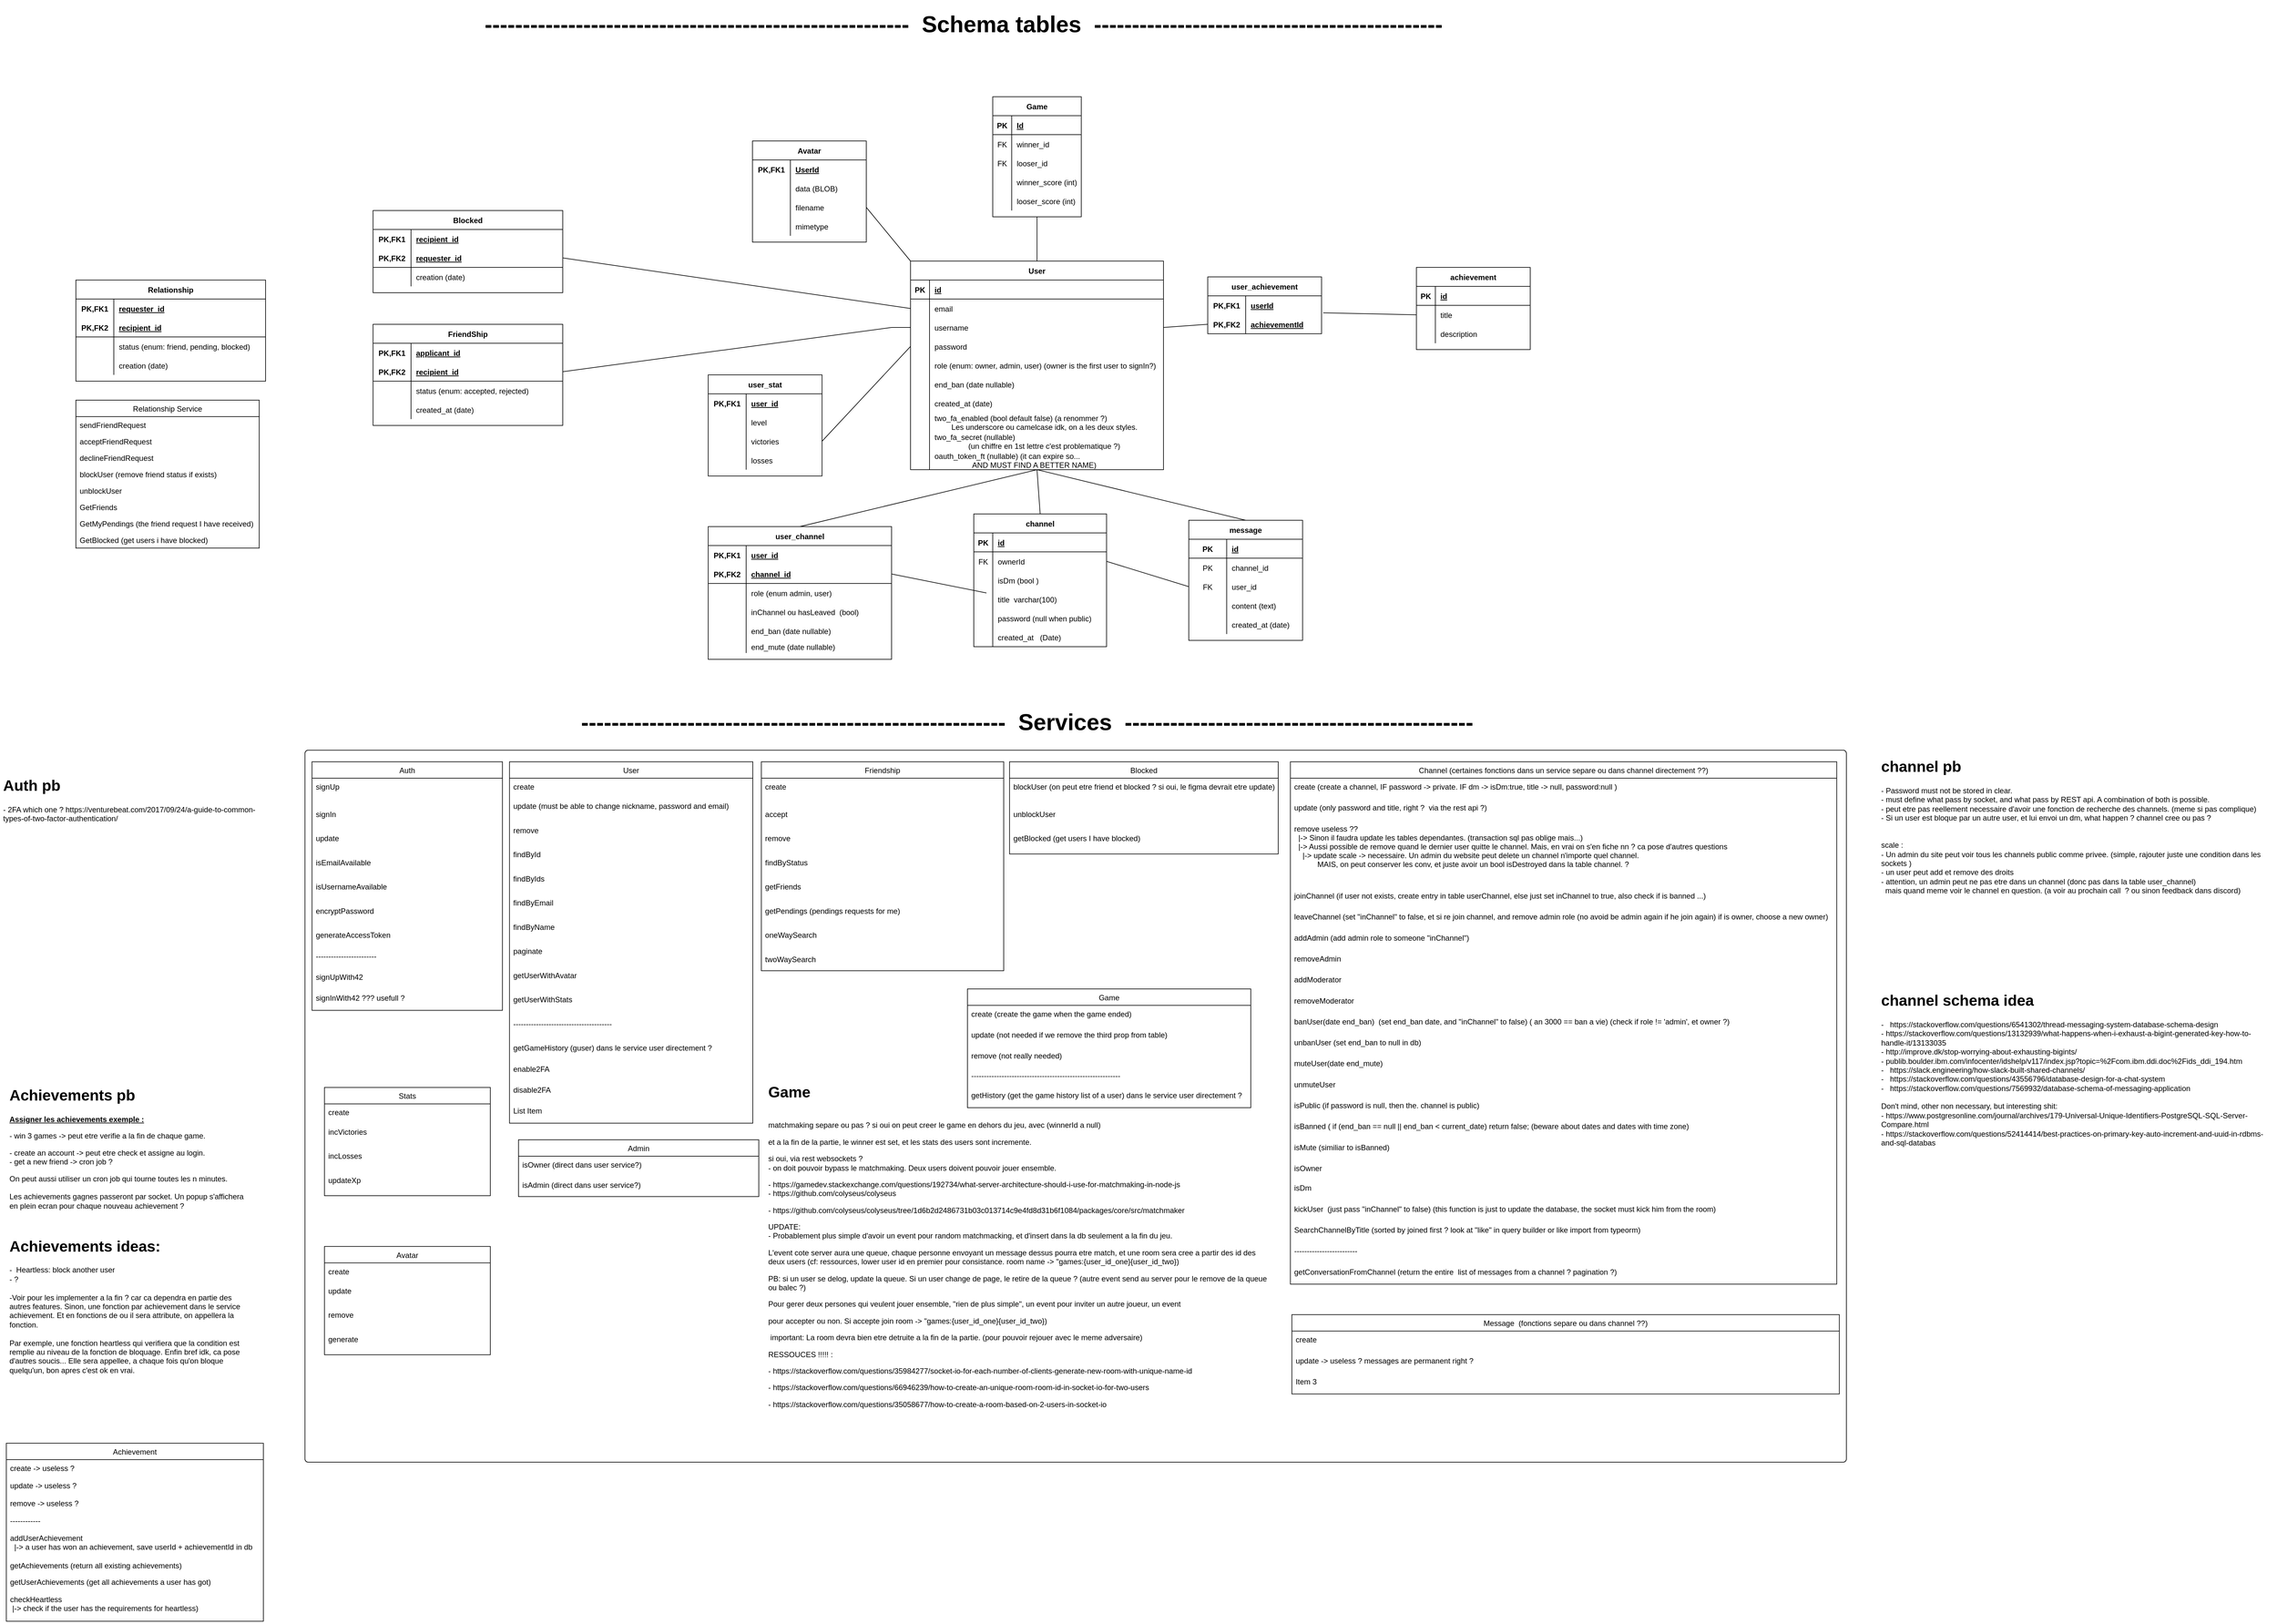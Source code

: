 <mxfile>
    <diagram id="RysTDXG4jlE5iRAqchQg" name="Schema Tables">
        <mxGraphModel dx="2694" dy="1427" grid="1" gridSize="10" guides="0" tooltips="1" connect="1" arrows="1" fold="1" page="1" pageScale="1" pageWidth="850" pageHeight="1100" math="0" shadow="0">
            <root>
                <mxCell id="0"/>
                <mxCell id="1" parent="0"/>
                <mxCell id="2" value="User" style="shape=table;startSize=30;container=1;collapsible=1;childLayout=tableLayout;fixedRows=1;rowLines=0;fontStyle=1;align=center;resizeLast=1;" parent="1" vertex="1">
                    <mxGeometry x="-180" y="480" width="400" height="330" as="geometry">
                        <mxRectangle x="-60" y="480" width="60" height="30" as="alternateBounds"/>
                    </mxGeometry>
                </mxCell>
                <mxCell id="3" value="" style="shape=partialRectangle;collapsible=0;dropTarget=0;pointerEvents=0;fillColor=none;top=0;left=0;bottom=1;right=0;points=[[0,0.5],[1,0.5]];portConstraint=eastwest;" parent="2" vertex="1">
                    <mxGeometry y="30" width="400" height="30" as="geometry"/>
                </mxCell>
                <mxCell id="4" value="PK" style="shape=partialRectangle;connectable=0;fillColor=none;top=0;left=0;bottom=0;right=0;fontStyle=1;overflow=hidden;" parent="3" vertex="1">
                    <mxGeometry width="30" height="30" as="geometry"/>
                </mxCell>
                <mxCell id="5" value="id" style="shape=partialRectangle;connectable=0;fillColor=none;top=0;left=0;bottom=0;right=0;align=left;spacingLeft=6;fontStyle=5;overflow=hidden;" parent="3" vertex="1">
                    <mxGeometry x="30" width="370" height="30" as="geometry"/>
                </mxCell>
                <mxCell id="6" value="" style="shape=partialRectangle;collapsible=0;dropTarget=0;pointerEvents=0;fillColor=none;top=0;left=0;bottom=0;right=0;points=[[0,0.5],[1,0.5]];portConstraint=eastwest;" parent="2" vertex="1">
                    <mxGeometry y="60" width="400" height="30" as="geometry"/>
                </mxCell>
                <mxCell id="7" value="" style="shape=partialRectangle;connectable=0;fillColor=none;top=0;left=0;bottom=0;right=0;editable=1;overflow=hidden;" parent="6" vertex="1">
                    <mxGeometry width="30" height="30" as="geometry"/>
                </mxCell>
                <mxCell id="8" value="email" style="shape=partialRectangle;connectable=0;fillColor=none;top=0;left=0;bottom=0;right=0;align=left;spacingLeft=6;overflow=hidden;" parent="6" vertex="1">
                    <mxGeometry x="30" width="370" height="30" as="geometry"/>
                </mxCell>
                <mxCell id="9" value="" style="shape=partialRectangle;collapsible=0;dropTarget=0;pointerEvents=0;fillColor=none;top=0;left=0;bottom=0;right=0;points=[[0,0.5],[1,0.5]];portConstraint=eastwest;" parent="2" vertex="1">
                    <mxGeometry y="90" width="400" height="30" as="geometry"/>
                </mxCell>
                <mxCell id="10" value="" style="shape=partialRectangle;connectable=0;fillColor=none;top=0;left=0;bottom=0;right=0;editable=1;overflow=hidden;" parent="9" vertex="1">
                    <mxGeometry width="30" height="30" as="geometry"/>
                </mxCell>
                <mxCell id="11" value="username" style="shape=partialRectangle;connectable=0;fillColor=none;top=0;left=0;bottom=0;right=0;align=left;spacingLeft=6;overflow=hidden;" parent="9" vertex="1">
                    <mxGeometry x="30" width="370" height="30" as="geometry"/>
                </mxCell>
                <mxCell id="12" value="" style="shape=partialRectangle;collapsible=0;dropTarget=0;pointerEvents=0;fillColor=none;top=0;left=0;bottom=0;right=0;points=[[0,0.5],[1,0.5]];portConstraint=eastwest;" parent="2" vertex="1">
                    <mxGeometry y="120" width="400" height="30" as="geometry"/>
                </mxCell>
                <mxCell id="13" value="" style="shape=partialRectangle;connectable=0;fillColor=none;top=0;left=0;bottom=0;right=0;editable=1;overflow=hidden;" parent="12" vertex="1">
                    <mxGeometry width="30" height="30" as="geometry"/>
                </mxCell>
                <mxCell id="14" value="password" style="shape=partialRectangle;connectable=0;fillColor=none;top=0;left=0;bottom=0;right=0;align=left;spacingLeft=6;overflow=hidden;" parent="12" vertex="1">
                    <mxGeometry x="30" width="370" height="30" as="geometry"/>
                </mxCell>
                <mxCell id="269" style="shape=partialRectangle;collapsible=0;dropTarget=0;pointerEvents=0;fillColor=none;top=0;left=0;bottom=0;right=0;points=[[0,0.5],[1,0.5]];portConstraint=eastwest;" parent="2" vertex="1">
                    <mxGeometry y="150" width="400" height="30" as="geometry"/>
                </mxCell>
                <mxCell id="270" style="shape=partialRectangle;connectable=0;fillColor=none;top=0;left=0;bottom=0;right=0;editable=1;overflow=hidden;" parent="269" vertex="1">
                    <mxGeometry width="30" height="30" as="geometry"/>
                </mxCell>
                <mxCell id="271" value="role (enum: owner, admin, user) (owner is the first user to signIn?)" style="shape=partialRectangle;connectable=0;fillColor=none;top=0;left=0;bottom=0;right=0;align=left;spacingLeft=6;overflow=hidden;" parent="269" vertex="1">
                    <mxGeometry x="30" width="370" height="30" as="geometry"/>
                </mxCell>
                <mxCell id="mLE8yZWphqlip9nHkqS1-757" style="shape=partialRectangle;collapsible=0;dropTarget=0;pointerEvents=0;fillColor=none;top=0;left=0;bottom=0;right=0;points=[[0,0.5],[1,0.5]];portConstraint=eastwest;" parent="2" vertex="1">
                    <mxGeometry y="180" width="400" height="30" as="geometry"/>
                </mxCell>
                <mxCell id="mLE8yZWphqlip9nHkqS1-758" style="shape=partialRectangle;connectable=0;fillColor=none;top=0;left=0;bottom=0;right=0;editable=1;overflow=hidden;" parent="mLE8yZWphqlip9nHkqS1-757" vertex="1">
                    <mxGeometry width="30" height="30" as="geometry"/>
                </mxCell>
                <mxCell id="mLE8yZWphqlip9nHkqS1-759" value="end_ban (date nullable)" style="shape=partialRectangle;connectable=0;fillColor=none;top=0;left=0;bottom=0;right=0;align=left;spacingLeft=6;overflow=hidden;" parent="mLE8yZWphqlip9nHkqS1-757" vertex="1">
                    <mxGeometry x="30" width="370" height="30" as="geometry"/>
                </mxCell>
                <mxCell id="335" style="shape=partialRectangle;collapsible=0;dropTarget=0;pointerEvents=0;fillColor=none;top=0;left=0;bottom=0;right=0;points=[[0,0.5],[1,0.5]];portConstraint=eastwest;" parent="2" vertex="1">
                    <mxGeometry y="210" width="400" height="30" as="geometry"/>
                </mxCell>
                <mxCell id="336" style="shape=partialRectangle;connectable=0;fillColor=none;top=0;left=0;bottom=0;right=0;editable=1;overflow=hidden;" parent="335" vertex="1">
                    <mxGeometry width="30" height="30" as="geometry"/>
                </mxCell>
                <mxCell id="337" value="created_at (date)" style="shape=partialRectangle;connectable=0;fillColor=none;top=0;left=0;bottom=0;right=0;align=left;spacingLeft=6;overflow=hidden;" parent="335" vertex="1">
                    <mxGeometry x="30" width="370" height="30" as="geometry"/>
                </mxCell>
                <mxCell id="745" style="shape=partialRectangle;collapsible=0;dropTarget=0;pointerEvents=0;fillColor=none;top=0;left=0;bottom=0;right=0;points=[[0,0.5],[1,0.5]];portConstraint=eastwest;" parent="2" vertex="1">
                    <mxGeometry y="240" width="400" height="30" as="geometry"/>
                </mxCell>
                <mxCell id="746" style="shape=partialRectangle;connectable=0;fillColor=none;top=0;left=0;bottom=0;right=0;editable=1;overflow=hidden;" parent="745" vertex="1">
                    <mxGeometry width="30" height="30" as="geometry"/>
                </mxCell>
                <mxCell id="747" value="two_fa_enabled (bool default false) (a renommer ?)&#10;        Les underscore ou camelcase idk, on a les deux styles.&#10;        on choisir l'un ou l'autre ou on garde les deux ?&#10;        " style="shape=partialRectangle;connectable=0;fillColor=none;top=0;left=0;bottom=0;right=0;align=left;spacingLeft=6;overflow=hidden;" parent="745" vertex="1">
                    <mxGeometry x="30" width="370" height="30" as="geometry"/>
                </mxCell>
                <mxCell id="748" style="shape=partialRectangle;collapsible=0;dropTarget=0;pointerEvents=0;fillColor=none;top=0;left=0;bottom=0;right=0;points=[[0,0.5],[1,0.5]];portConstraint=eastwest;" parent="2" vertex="1">
                    <mxGeometry y="270" width="400" height="30" as="geometry"/>
                </mxCell>
                <mxCell id="749" style="shape=partialRectangle;connectable=0;fillColor=none;top=0;left=0;bottom=0;right=0;editable=1;overflow=hidden;" parent="748" vertex="1">
                    <mxGeometry width="30" height="30" as="geometry"/>
                </mxCell>
                <mxCell id="750" value="two_fa_secret (nullable) &#10;                (un chiffre en 1st lettre c'est problematique ?)" style="shape=partialRectangle;connectable=0;fillColor=none;top=0;left=0;bottom=0;right=0;align=left;spacingLeft=6;overflow=hidden;" parent="748" vertex="1">
                    <mxGeometry x="30" width="370" height="30" as="geometry"/>
                </mxCell>
                <mxCell id="729" style="shape=partialRectangle;collapsible=0;dropTarget=0;pointerEvents=0;fillColor=none;top=0;left=0;bottom=0;right=0;points=[[0,0.5],[1,0.5]];portConstraint=eastwest;" parent="2" vertex="1">
                    <mxGeometry y="300" width="400" height="30" as="geometry"/>
                </mxCell>
                <mxCell id="730" style="shape=partialRectangle;connectable=0;fillColor=none;top=0;left=0;bottom=0;right=0;editable=1;overflow=hidden;" parent="729" vertex="1">
                    <mxGeometry width="30" height="30" as="geometry"/>
                </mxCell>
                <mxCell id="731" value="oauth_token_ft (nullable) (it can expire so...&#10;                  AND MUST FIND A BETTER NAME)" style="shape=partialRectangle;connectable=0;fillColor=none;top=0;left=0;bottom=0;right=0;align=left;spacingLeft=6;overflow=hidden;" parent="729" vertex="1">
                    <mxGeometry x="30" width="370" height="30" as="geometry"/>
                </mxCell>
                <mxCell id="41" value="user_achievement" style="shape=table;startSize=30;container=1;collapsible=1;childLayout=tableLayout;fixedRows=1;rowLines=0;fontStyle=1;align=center;resizeLast=1;" parent="1" vertex="1">
                    <mxGeometry x="290" y="505" width="180" height="90" as="geometry"/>
                </mxCell>
                <mxCell id="42" value="" style="shape=partialRectangle;collapsible=0;dropTarget=0;pointerEvents=0;fillColor=none;top=0;left=0;bottom=0;right=0;points=[[0,0.5],[1,0.5]];portConstraint=eastwest;" parent="41" vertex="1">
                    <mxGeometry y="30" width="180" height="30" as="geometry"/>
                </mxCell>
                <mxCell id="43" value="PK,FK1" style="shape=partialRectangle;connectable=0;fillColor=none;top=0;left=0;bottom=0;right=0;fontStyle=1;overflow=hidden;" parent="42" vertex="1">
                    <mxGeometry width="60" height="30" as="geometry"/>
                </mxCell>
                <mxCell id="44" value="userId" style="shape=partialRectangle;connectable=0;fillColor=none;top=0;left=0;bottom=0;right=0;align=left;spacingLeft=6;fontStyle=5;overflow=hidden;" parent="42" vertex="1">
                    <mxGeometry x="60" width="120" height="30" as="geometry"/>
                </mxCell>
                <mxCell id="45" value="" style="shape=partialRectangle;collapsible=0;dropTarget=0;pointerEvents=0;fillColor=none;top=0;left=0;bottom=1;right=0;points=[[0,0.5],[1,0.5]];portConstraint=eastwest;" parent="41" vertex="1">
                    <mxGeometry y="60" width="180" height="30" as="geometry"/>
                </mxCell>
                <mxCell id="46" value="PK,FK2" style="shape=partialRectangle;connectable=0;fillColor=none;top=0;left=0;bottom=0;right=0;fontStyle=1;overflow=hidden;" parent="45" vertex="1">
                    <mxGeometry width="60" height="30" as="geometry"/>
                </mxCell>
                <mxCell id="47" value="achievementId" style="shape=partialRectangle;connectable=0;fillColor=none;top=0;left=0;bottom=0;right=0;align=left;spacingLeft=6;fontStyle=5;overflow=hidden;" parent="45" vertex="1">
                    <mxGeometry x="60" width="120" height="30" as="geometry"/>
                </mxCell>
                <mxCell id="54" value="achievement" style="shape=table;startSize=30;container=1;collapsible=1;childLayout=tableLayout;fixedRows=1;rowLines=0;fontStyle=1;align=center;resizeLast=1;" parent="1" vertex="1">
                    <mxGeometry x="620" y="490" width="180" height="130" as="geometry"/>
                </mxCell>
                <mxCell id="55" value="" style="shape=partialRectangle;collapsible=0;dropTarget=0;pointerEvents=0;fillColor=none;top=0;left=0;bottom=1;right=0;points=[[0,0.5],[1,0.5]];portConstraint=eastwest;" parent="54" vertex="1">
                    <mxGeometry y="30" width="180" height="30" as="geometry"/>
                </mxCell>
                <mxCell id="56" value="PK" style="shape=partialRectangle;connectable=0;fillColor=none;top=0;left=0;bottom=0;right=0;fontStyle=1;overflow=hidden;" parent="55" vertex="1">
                    <mxGeometry width="30" height="30" as="geometry"/>
                </mxCell>
                <mxCell id="57" value="id" style="shape=partialRectangle;connectable=0;fillColor=none;top=0;left=0;bottom=0;right=0;align=left;spacingLeft=6;fontStyle=5;overflow=hidden;" parent="55" vertex="1">
                    <mxGeometry x="30" width="150" height="30" as="geometry"/>
                </mxCell>
                <mxCell id="58" value="" style="shape=partialRectangle;collapsible=0;dropTarget=0;pointerEvents=0;fillColor=none;top=0;left=0;bottom=0;right=0;points=[[0,0.5],[1,0.5]];portConstraint=eastwest;" parent="54" vertex="1">
                    <mxGeometry y="60" width="180" height="30" as="geometry"/>
                </mxCell>
                <mxCell id="59" value="" style="shape=partialRectangle;connectable=0;fillColor=none;top=0;left=0;bottom=0;right=0;editable=1;overflow=hidden;" parent="58" vertex="1">
                    <mxGeometry width="30" height="30" as="geometry"/>
                </mxCell>
                <mxCell id="60" value="title" style="shape=partialRectangle;connectable=0;fillColor=none;top=0;left=0;bottom=0;right=0;align=left;spacingLeft=6;overflow=hidden;" parent="58" vertex="1">
                    <mxGeometry x="30" width="150" height="30" as="geometry"/>
                </mxCell>
                <mxCell id="61" value="" style="shape=partialRectangle;collapsible=0;dropTarget=0;pointerEvents=0;fillColor=none;top=0;left=0;bottom=0;right=0;points=[[0,0.5],[1,0.5]];portConstraint=eastwest;" parent="54" vertex="1">
                    <mxGeometry y="90" width="180" height="30" as="geometry"/>
                </mxCell>
                <mxCell id="62" value="" style="shape=partialRectangle;connectable=0;fillColor=none;top=0;left=0;bottom=0;right=0;editable=1;overflow=hidden;" parent="61" vertex="1">
                    <mxGeometry width="30" height="30" as="geometry"/>
                </mxCell>
                <mxCell id="63" value="description" style="shape=partialRectangle;connectable=0;fillColor=none;top=0;left=0;bottom=0;right=0;align=left;spacingLeft=6;overflow=hidden;" parent="61" vertex="1">
                    <mxGeometry x="30" width="150" height="30" as="geometry"/>
                </mxCell>
                <mxCell id="67" value="" style="endArrow=none;html=1;rounded=0;exitX=1;exitY=0.5;exitDx=0;exitDy=0;entryX=0;entryY=0.5;entryDx=0;entryDy=0;" parent="1" source="9" target="45" edge="1">
                    <mxGeometry relative="1" as="geometry">
                        <mxPoint x="310" y="400" as="sourcePoint"/>
                        <mxPoint x="470" y="400" as="targetPoint"/>
                    </mxGeometry>
                </mxCell>
                <mxCell id="69" value="" style="endArrow=none;html=1;rounded=0;exitX=0;exitY=0.5;exitDx=0;exitDy=0;entryX=1.014;entryY=-0.105;entryDx=0;entryDy=0;entryPerimeter=0;" parent="1" source="58" target="45" edge="1">
                    <mxGeometry relative="1" as="geometry">
                        <mxPoint x="310" y="400" as="sourcePoint"/>
                        <mxPoint x="470" y="400" as="targetPoint"/>
                    </mxGeometry>
                </mxCell>
                <mxCell id="70" value="FriendShip" style="shape=table;startSize=30;container=1;collapsible=1;childLayout=tableLayout;fixedRows=1;rowLines=0;fontStyle=1;align=center;resizeLast=1;" parent="1" vertex="1">
                    <mxGeometry x="-1030" y="580" width="300" height="160" as="geometry"/>
                </mxCell>
                <mxCell id="71" value="" style="shape=partialRectangle;collapsible=0;dropTarget=0;pointerEvents=0;fillColor=none;top=0;left=0;bottom=0;right=0;points=[[0,0.5],[1,0.5]];portConstraint=eastwest;" parent="70" vertex="1">
                    <mxGeometry y="30" width="300" height="30" as="geometry"/>
                </mxCell>
                <mxCell id="72" value="PK,FK1" style="shape=partialRectangle;connectable=0;fillColor=none;top=0;left=0;bottom=0;right=0;fontStyle=1;overflow=hidden;" parent="71" vertex="1">
                    <mxGeometry width="60" height="30" as="geometry"/>
                </mxCell>
                <mxCell id="73" value="applicant_id" style="shape=partialRectangle;connectable=0;fillColor=none;top=0;left=0;bottom=0;right=0;align=left;spacingLeft=6;fontStyle=5;overflow=hidden;" parent="71" vertex="1">
                    <mxGeometry x="60" width="240" height="30" as="geometry"/>
                </mxCell>
                <mxCell id="74" value="" style="shape=partialRectangle;collapsible=0;dropTarget=0;pointerEvents=0;fillColor=none;top=0;left=0;bottom=1;right=0;points=[[0,0.5],[1,0.5]];portConstraint=eastwest;" parent="70" vertex="1">
                    <mxGeometry y="60" width="300" height="30" as="geometry"/>
                </mxCell>
                <mxCell id="75" value="PK,FK2" style="shape=partialRectangle;connectable=0;fillColor=none;top=0;left=0;bottom=0;right=0;fontStyle=1;overflow=hidden;" parent="74" vertex="1">
                    <mxGeometry width="60" height="30" as="geometry"/>
                </mxCell>
                <mxCell id="76" value="recipient_id" style="shape=partialRectangle;connectable=0;fillColor=none;top=0;left=0;bottom=0;right=0;align=left;spacingLeft=6;fontStyle=5;overflow=hidden;" parent="74" vertex="1">
                    <mxGeometry x="60" width="240" height="30" as="geometry"/>
                </mxCell>
                <mxCell id="80" value="" style="shape=partialRectangle;collapsible=0;dropTarget=0;pointerEvents=0;fillColor=none;top=0;left=0;bottom=0;right=0;points=[[0,0.5],[1,0.5]];portConstraint=eastwest;" parent="70" vertex="1">
                    <mxGeometry y="90" width="300" height="30" as="geometry"/>
                </mxCell>
                <mxCell id="81" value="" style="shape=partialRectangle;connectable=0;fillColor=none;top=0;left=0;bottom=0;right=0;editable=1;overflow=hidden;" parent="80" vertex="1">
                    <mxGeometry width="60" height="30" as="geometry"/>
                </mxCell>
                <mxCell id="82" value="status (enum: accepted, rejected)" style="shape=partialRectangle;connectable=0;fillColor=none;top=0;left=0;bottom=0;right=0;align=left;spacingLeft=6;overflow=hidden;" parent="80" vertex="1">
                    <mxGeometry x="60" width="240" height="30" as="geometry"/>
                </mxCell>
                <mxCell id="338" style="shape=partialRectangle;collapsible=0;dropTarget=0;pointerEvents=0;fillColor=none;top=0;left=0;bottom=0;right=0;points=[[0,0.5],[1,0.5]];portConstraint=eastwest;" parent="70" vertex="1">
                    <mxGeometry y="120" width="300" height="30" as="geometry"/>
                </mxCell>
                <mxCell id="339" style="shape=partialRectangle;connectable=0;fillColor=none;top=0;left=0;bottom=0;right=0;editable=1;overflow=hidden;" parent="338" vertex="1">
                    <mxGeometry width="60" height="30" as="geometry"/>
                </mxCell>
                <mxCell id="340" value="created_at (date)" style="shape=partialRectangle;connectable=0;fillColor=none;top=0;left=0;bottom=0;right=0;align=left;spacingLeft=6;overflow=hidden;" parent="338" vertex="1">
                    <mxGeometry x="60" width="240" height="30" as="geometry"/>
                </mxCell>
                <mxCell id="103" value="" style="endArrow=none;html=1;rounded=0;exitX=0;exitY=0.5;exitDx=0;exitDy=0;entryX=1;entryY=0.5;entryDx=0;entryDy=0;" parent="1" source="9" target="74" edge="1">
                    <mxGeometry relative="1" as="geometry">
                        <mxPoint x="310" y="260" as="sourcePoint"/>
                        <mxPoint x="470" y="260" as="targetPoint"/>
                        <Array as="points">
                            <mxPoint x="-210" y="585"/>
                        </Array>
                    </mxGeometry>
                </mxCell>
                <mxCell id="104" value="channel" style="shape=table;startSize=30;container=1;collapsible=1;childLayout=tableLayout;fixedRows=1;rowLines=0;fontStyle=1;align=center;resizeLast=1;" parent="1" vertex="1">
                    <mxGeometry x="-80" y="880" width="210" height="210" as="geometry"/>
                </mxCell>
                <mxCell id="105" value="" style="shape=partialRectangle;collapsible=0;dropTarget=0;pointerEvents=0;fillColor=none;top=0;left=0;bottom=1;right=0;points=[[0,0.5],[1,0.5]];portConstraint=eastwest;" parent="104" vertex="1">
                    <mxGeometry y="30" width="210" height="30" as="geometry"/>
                </mxCell>
                <mxCell id="106" value="PK" style="shape=partialRectangle;connectable=0;fillColor=none;top=0;left=0;bottom=0;right=0;fontStyle=1;overflow=hidden;" parent="105" vertex="1">
                    <mxGeometry width="30" height="30" as="geometry"/>
                </mxCell>
                <mxCell id="107" value="id" style="shape=partialRectangle;connectable=0;fillColor=none;top=0;left=0;bottom=0;right=0;align=left;spacingLeft=6;fontStyle=5;overflow=hidden;" parent="105" vertex="1">
                    <mxGeometry x="30" width="180" height="30" as="geometry"/>
                </mxCell>
                <mxCell id="108" value="" style="shape=partialRectangle;collapsible=0;dropTarget=0;pointerEvents=0;fillColor=none;top=0;left=0;bottom=0;right=0;points=[[0,0.5],[1,0.5]];portConstraint=eastwest;" parent="104" vertex="1">
                    <mxGeometry y="60" width="210" height="30" as="geometry"/>
                </mxCell>
                <mxCell id="109" value="FK" style="shape=partialRectangle;connectable=0;fillColor=none;top=0;left=0;bottom=0;right=0;editable=1;overflow=hidden;" parent="108" vertex="1">
                    <mxGeometry width="30" height="30" as="geometry"/>
                </mxCell>
                <mxCell id="110" value="ownerId" style="shape=partialRectangle;connectable=0;fillColor=none;top=0;left=0;bottom=0;right=0;align=left;spacingLeft=6;overflow=hidden;" parent="108" vertex="1">
                    <mxGeometry x="30" width="180" height="30" as="geometry"/>
                </mxCell>
                <mxCell id="688" style="shape=partialRectangle;collapsible=0;dropTarget=0;pointerEvents=0;fillColor=none;top=0;left=0;bottom=0;right=0;points=[[0,0.5],[1,0.5]];portConstraint=eastwest;" parent="104" vertex="1">
                    <mxGeometry y="90" width="210" height="30" as="geometry"/>
                </mxCell>
                <mxCell id="689" style="shape=partialRectangle;connectable=0;fillColor=none;top=0;left=0;bottom=0;right=0;editable=1;overflow=hidden;" parent="688" vertex="1">
                    <mxGeometry width="30" height="30" as="geometry"/>
                </mxCell>
                <mxCell id="690" value="isDm (bool )" style="shape=partialRectangle;connectable=0;fillColor=none;top=0;left=0;bottom=0;right=0;align=left;spacingLeft=6;overflow=hidden;" parent="688" vertex="1">
                    <mxGeometry x="30" width="180" height="30" as="geometry"/>
                </mxCell>
                <mxCell id="368" style="shape=partialRectangle;collapsible=0;dropTarget=0;pointerEvents=0;fillColor=none;top=0;left=0;bottom=0;right=0;points=[[0,0.5],[1,0.5]];portConstraint=eastwest;" parent="104" vertex="1">
                    <mxGeometry y="120" width="210" height="30" as="geometry"/>
                </mxCell>
                <mxCell id="369" style="shape=partialRectangle;connectable=0;fillColor=none;top=0;left=0;bottom=0;right=0;editable=1;overflow=hidden;" parent="368" vertex="1">
                    <mxGeometry width="30" height="30" as="geometry"/>
                </mxCell>
                <mxCell id="370" value="title  varchar(100)" style="shape=partialRectangle;connectable=0;fillColor=none;top=0;left=0;bottom=0;right=0;align=left;spacingLeft=6;overflow=hidden;" parent="368" vertex="1">
                    <mxGeometry x="30" width="180" height="30" as="geometry"/>
                </mxCell>
                <mxCell id="114" value="" style="shape=partialRectangle;collapsible=0;dropTarget=0;pointerEvents=0;fillColor=none;top=0;left=0;bottom=0;right=0;points=[[0,0.5],[1,0.5]];portConstraint=eastwest;" parent="104" vertex="1">
                    <mxGeometry y="150" width="210" height="30" as="geometry"/>
                </mxCell>
                <mxCell id="115" value="" style="shape=partialRectangle;connectable=0;fillColor=none;top=0;left=0;bottom=0;right=0;editable=1;overflow=hidden;" parent="114" vertex="1">
                    <mxGeometry width="30" height="30" as="geometry"/>
                </mxCell>
                <mxCell id="116" value="password (null when public)" style="shape=partialRectangle;connectable=0;fillColor=none;top=0;left=0;bottom=0;right=0;align=left;spacingLeft=6;overflow=hidden;" parent="114" vertex="1">
                    <mxGeometry x="30" width="180" height="30" as="geometry"/>
                </mxCell>
                <mxCell id="117" style="shape=partialRectangle;collapsible=0;dropTarget=0;pointerEvents=0;fillColor=none;top=0;left=0;bottom=0;right=0;points=[[0,0.5],[1,0.5]];portConstraint=eastwest;" parent="104" vertex="1">
                    <mxGeometry y="180" width="210" height="30" as="geometry"/>
                </mxCell>
                <mxCell id="118" style="shape=partialRectangle;connectable=0;fillColor=none;top=0;left=0;bottom=0;right=0;editable=1;overflow=hidden;" parent="117" vertex="1">
                    <mxGeometry width="30" height="30" as="geometry"/>
                </mxCell>
                <mxCell id="119" value="created_at   (Date)" style="shape=partialRectangle;connectable=0;fillColor=none;top=0;left=0;bottom=0;right=0;align=left;spacingLeft=6;overflow=hidden;" parent="117" vertex="1">
                    <mxGeometry x="30" width="180" height="30" as="geometry"/>
                </mxCell>
                <mxCell id="120" value="" style="endArrow=none;html=1;rounded=0;exitX=0.5;exitY=1;exitDx=0;exitDy=0;entryX=0.5;entryY=0;entryDx=0;entryDy=0;" parent="1" source="2" target="104" edge="1">
                    <mxGeometry relative="1" as="geometry">
                        <mxPoint x="120" y="300" as="sourcePoint"/>
                        <mxPoint x="260" y="380" as="targetPoint"/>
                    </mxGeometry>
                </mxCell>
                <mxCell id="149" value="" style="endArrow=none;html=1;rounded=0;entryX=0.5;entryY=1;entryDx=0;entryDy=0;exitX=0.5;exitY=0;exitDx=0;exitDy=0;" parent="1" source="2" target="753" edge="1">
                    <mxGeometry relative="1" as="geometry">
                        <mxPoint x="-80" y="-50" as="sourcePoint"/>
                        <mxPoint x="160" y="320" as="targetPoint"/>
                    </mxGeometry>
                </mxCell>
                <mxCell id="183" value="user_channel" style="shape=table;startSize=30;container=1;collapsible=1;childLayout=tableLayout;fixedRows=1;rowLines=0;fontStyle=1;align=center;resizeLast=1;" parent="1" vertex="1">
                    <mxGeometry x="-500" y="900" width="290" height="210" as="geometry"/>
                </mxCell>
                <mxCell id="184" value="" style="shape=partialRectangle;collapsible=0;dropTarget=0;pointerEvents=0;fillColor=none;top=0;left=0;bottom=0;right=0;points=[[0,0.5],[1,0.5]];portConstraint=eastwest;" parent="183" vertex="1">
                    <mxGeometry y="30" width="290" height="30" as="geometry"/>
                </mxCell>
                <mxCell id="185" value="PK,FK1" style="shape=partialRectangle;connectable=0;fillColor=none;top=0;left=0;bottom=0;right=0;fontStyle=1;overflow=hidden;" parent="184" vertex="1">
                    <mxGeometry width="60" height="30" as="geometry"/>
                </mxCell>
                <mxCell id="186" value="user_id" style="shape=partialRectangle;connectable=0;fillColor=none;top=0;left=0;bottom=0;right=0;align=left;spacingLeft=6;fontStyle=5;overflow=hidden;" parent="184" vertex="1">
                    <mxGeometry x="60" width="230" height="30" as="geometry"/>
                </mxCell>
                <mxCell id="187" value="" style="shape=partialRectangle;collapsible=0;dropTarget=0;pointerEvents=0;fillColor=none;top=0;left=0;bottom=1;right=0;points=[[0,0.5],[1,0.5]];portConstraint=eastwest;" parent="183" vertex="1">
                    <mxGeometry y="60" width="290" height="30" as="geometry"/>
                </mxCell>
                <mxCell id="188" value="PK,FK2" style="shape=partialRectangle;connectable=0;fillColor=none;top=0;left=0;bottom=0;right=0;fontStyle=1;overflow=hidden;" parent="187" vertex="1">
                    <mxGeometry width="60" height="30" as="geometry"/>
                </mxCell>
                <mxCell id="189" value="channel_id" style="shape=partialRectangle;connectable=0;fillColor=none;top=0;left=0;bottom=0;right=0;align=left;spacingLeft=6;fontStyle=5;overflow=hidden;" parent="187" vertex="1">
                    <mxGeometry x="60" width="230" height="30" as="geometry"/>
                </mxCell>
                <mxCell id="190" value="" style="shape=partialRectangle;collapsible=0;dropTarget=0;pointerEvents=0;fillColor=none;top=0;left=0;bottom=0;right=0;points=[[0,0.5],[1,0.5]];portConstraint=eastwest;" parent="183" vertex="1">
                    <mxGeometry y="90" width="290" height="30" as="geometry"/>
                </mxCell>
                <mxCell id="191" value="" style="shape=partialRectangle;connectable=0;fillColor=none;top=0;left=0;bottom=0;right=0;editable=1;overflow=hidden;" parent="190" vertex="1">
                    <mxGeometry width="60" height="30" as="geometry"/>
                </mxCell>
                <mxCell id="192" value="role (enum admin, user)" style="shape=partialRectangle;connectable=0;fillColor=none;top=0;left=0;bottom=0;right=0;align=left;spacingLeft=6;overflow=hidden;" parent="190" vertex="1">
                    <mxGeometry x="60" width="230" height="30" as="geometry"/>
                </mxCell>
                <mxCell id="412" style="shape=partialRectangle;collapsible=0;dropTarget=0;pointerEvents=0;fillColor=none;top=0;left=0;bottom=0;right=0;points=[[0,0.5],[1,0.5]];portConstraint=eastwest;" parent="183" vertex="1">
                    <mxGeometry y="120" width="290" height="30" as="geometry"/>
                </mxCell>
                <mxCell id="413" style="shape=partialRectangle;connectable=0;fillColor=none;top=0;left=0;bottom=0;right=0;editable=1;overflow=hidden;" parent="412" vertex="1">
                    <mxGeometry width="60" height="30" as="geometry"/>
                </mxCell>
                <mxCell id="414" value="inChannel ou hasLeaved  (bool)" style="shape=partialRectangle;connectable=0;fillColor=none;top=0;left=0;bottom=0;right=0;align=left;spacingLeft=6;overflow=hidden;" parent="412" vertex="1">
                    <mxGeometry x="60" width="230" height="30" as="geometry"/>
                </mxCell>
                <mxCell id="356" style="shape=partialRectangle;collapsible=0;dropTarget=0;pointerEvents=0;fillColor=none;top=0;left=0;bottom=0;right=0;points=[[0,0.5],[1,0.5]];portConstraint=eastwest;" parent="183" vertex="1">
                    <mxGeometry y="150" width="290" height="30" as="geometry"/>
                </mxCell>
                <mxCell id="357" style="shape=partialRectangle;connectable=0;fillColor=none;top=0;left=0;bottom=0;right=0;editable=1;overflow=hidden;" parent="356" vertex="1">
                    <mxGeometry width="60" height="30" as="geometry"/>
                </mxCell>
                <mxCell id="358" value="end_ban (date nullable)" style="shape=partialRectangle;connectable=0;fillColor=none;top=0;left=0;bottom=0;right=0;align=left;spacingLeft=6;overflow=hidden;" parent="356" vertex="1">
                    <mxGeometry x="60" width="230" height="30" as="geometry"/>
                </mxCell>
                <mxCell id="362" style="shape=partialRectangle;collapsible=0;dropTarget=0;pointerEvents=0;fillColor=none;top=0;left=0;bottom=0;right=0;points=[[0,0.5],[1,0.5]];portConstraint=eastwest;" parent="183" vertex="1">
                    <mxGeometry y="180" width="290" height="20" as="geometry"/>
                </mxCell>
                <mxCell id="363" style="shape=partialRectangle;connectable=0;fillColor=none;top=0;left=0;bottom=0;right=0;editable=1;overflow=hidden;" parent="362" vertex="1">
                    <mxGeometry width="60" height="20" as="geometry"/>
                </mxCell>
                <mxCell id="364" value="end_mute (date nullable)" style="shape=partialRectangle;connectable=0;fillColor=none;top=0;left=0;bottom=0;right=0;align=left;spacingLeft=6;overflow=hidden;" parent="362" vertex="1">
                    <mxGeometry x="60" width="230" height="20" as="geometry"/>
                </mxCell>
                <mxCell id="196" value="" style="endArrow=none;html=1;rounded=0;exitX=0.5;exitY=0;exitDx=0;exitDy=0;entryX=0.5;entryY=1;entryDx=0;entryDy=0;" parent="1" source="183" target="2" edge="1">
                    <mxGeometry relative="1" as="geometry">
                        <mxPoint x="-150" y="590" as="sourcePoint"/>
                        <mxPoint x="300" y="390" as="targetPoint"/>
                    </mxGeometry>
                </mxCell>
                <mxCell id="212" value="" style="endArrow=none;html=1;rounded=0;exitX=1;exitY=0.5;exitDx=0;exitDy=0;entryX=0;entryY=0.5;entryDx=0;entryDy=0;" parent="1" source="187" edge="1">
                    <mxGeometry relative="1" as="geometry">
                        <mxPoint x="-30" y="260" as="sourcePoint"/>
                        <mxPoint x="-60" y="1005" as="targetPoint"/>
                    </mxGeometry>
                </mxCell>
                <mxCell id="254" value="message" style="shape=table;startSize=30;container=1;collapsible=1;childLayout=tableLayout;fixedRows=1;rowLines=0;fontStyle=1;align=center;resizeLast=1;" parent="1" vertex="1">
                    <mxGeometry x="260" y="890" width="180" height="190" as="geometry"/>
                </mxCell>
                <mxCell id="374" style="shape=partialRectangle;collapsible=0;dropTarget=0;pointerEvents=0;fillColor=none;top=0;left=0;bottom=1;right=0;points=[[0,0.5],[1,0.5]];portConstraint=eastwest;" parent="254" vertex="1">
                    <mxGeometry y="30" width="180" height="30" as="geometry"/>
                </mxCell>
                <mxCell id="375" value="PK" style="shape=partialRectangle;connectable=0;fillColor=none;top=0;left=0;bottom=0;right=0;fontStyle=1;overflow=hidden;" parent="374" vertex="1">
                    <mxGeometry width="60" height="30" as="geometry"/>
                </mxCell>
                <mxCell id="376" value="id" style="shape=partialRectangle;connectable=0;fillColor=none;top=0;left=0;bottom=0;right=0;align=left;spacingLeft=6;fontStyle=5;overflow=hidden;" parent="374" vertex="1">
                    <mxGeometry x="60" width="120" height="30" as="geometry"/>
                </mxCell>
                <mxCell id="255" value="" style="shape=partialRectangle;collapsible=0;dropTarget=0;pointerEvents=0;fillColor=none;top=0;left=0;bottom=0;right=0;points=[[0,0.5],[1,0.5]];portConstraint=eastwest;" parent="254" vertex="1">
                    <mxGeometry y="60" width="180" height="30" as="geometry"/>
                </mxCell>
                <mxCell id="256" value="PK" style="shape=partialRectangle;connectable=0;fillColor=none;top=0;left=0;bottom=0;right=0;fontStyle=0;overflow=hidden;" parent="255" vertex="1">
                    <mxGeometry width="60" height="30" as="geometry"/>
                </mxCell>
                <mxCell id="257" value="channel_id" style="shape=partialRectangle;connectable=0;fillColor=none;top=0;left=0;bottom=0;right=0;align=left;spacingLeft=6;fontStyle=0;overflow=hidden;" parent="255" vertex="1">
                    <mxGeometry x="60" width="120" height="30" as="geometry"/>
                </mxCell>
                <mxCell id="377" style="shape=partialRectangle;collapsible=0;dropTarget=0;pointerEvents=0;fillColor=none;top=0;left=0;bottom=0;right=0;points=[[0,0.5],[1,0.5]];portConstraint=eastwest;" parent="254" vertex="1">
                    <mxGeometry y="90" width="180" height="30" as="geometry"/>
                </mxCell>
                <mxCell id="378" value="FK" style="shape=partialRectangle;connectable=0;fillColor=none;top=0;left=0;bottom=0;right=0;editable=1;overflow=hidden;" parent="377" vertex="1">
                    <mxGeometry width="60" height="30" as="geometry"/>
                </mxCell>
                <mxCell id="379" value="user_id" style="shape=partialRectangle;connectable=0;fillColor=none;top=0;left=0;bottom=0;right=0;align=left;spacingLeft=6;overflow=hidden;" parent="377" vertex="1">
                    <mxGeometry x="60" width="120" height="30" as="geometry"/>
                </mxCell>
                <mxCell id="264" value="" style="shape=partialRectangle;collapsible=0;dropTarget=0;pointerEvents=0;fillColor=none;top=0;left=0;bottom=0;right=0;points=[[0,0.5],[1,0.5]];portConstraint=eastwest;" parent="254" vertex="1">
                    <mxGeometry y="120" width="180" height="30" as="geometry"/>
                </mxCell>
                <mxCell id="265" value="" style="shape=partialRectangle;connectable=0;fillColor=none;top=0;left=0;bottom=0;right=0;editable=1;overflow=hidden;" parent="264" vertex="1">
                    <mxGeometry width="60" height="30" as="geometry"/>
                </mxCell>
                <mxCell id="266" value="content (text)" style="shape=partialRectangle;connectable=0;fillColor=none;top=0;left=0;bottom=0;right=0;align=left;spacingLeft=6;overflow=hidden;" parent="264" vertex="1">
                    <mxGeometry x="60" width="120" height="30" as="geometry"/>
                </mxCell>
                <mxCell id="380" style="shape=partialRectangle;collapsible=0;dropTarget=0;pointerEvents=0;fillColor=none;top=0;left=0;bottom=0;right=0;points=[[0,0.5],[1,0.5]];portConstraint=eastwest;" parent="254" vertex="1">
                    <mxGeometry y="150" width="180" height="30" as="geometry"/>
                </mxCell>
                <mxCell id="381" style="shape=partialRectangle;connectable=0;fillColor=none;top=0;left=0;bottom=0;right=0;editable=1;overflow=hidden;" parent="380" vertex="1">
                    <mxGeometry width="60" height="30" as="geometry"/>
                </mxCell>
                <mxCell id="382" value="created_at (date)" style="shape=partialRectangle;connectable=0;fillColor=none;top=0;left=0;bottom=0;right=0;align=left;spacingLeft=6;overflow=hidden;" parent="380" vertex="1">
                    <mxGeometry x="60" width="120" height="30" as="geometry"/>
                </mxCell>
                <mxCell id="267" value="" style="endArrow=none;html=1;rounded=0;entryX=0.5;entryY=0;entryDx=0;entryDy=0;exitX=0.5;exitY=1;exitDx=0;exitDy=0;" parent="1" source="2" target="254" edge="1">
                    <mxGeometry relative="1" as="geometry">
                        <mxPoint x="30" y="690" as="sourcePoint"/>
                        <mxPoint x="250" y="850" as="targetPoint"/>
                    </mxGeometry>
                </mxCell>
                <mxCell id="268" value="" style="endArrow=none;html=1;rounded=0;exitX=1;exitY=0.5;exitDx=0;exitDy=0;entryX=0;entryY=0.5;entryDx=0;entryDy=0;" parent="1" source="108" edge="1" target="377">
                    <mxGeometry relative="1" as="geometry">
                        <mxPoint x="90" y="850" as="sourcePoint"/>
                        <mxPoint x="350" y="985" as="targetPoint"/>
                    </mxGeometry>
                </mxCell>
                <mxCell id="288" value="user_stat" style="shape=table;startSize=30;container=1;collapsible=1;childLayout=tableLayout;fixedRows=1;rowLines=0;fontStyle=1;align=center;resizeLast=1;" parent="1" vertex="1">
                    <mxGeometry x="-500" y="660" width="180" height="160" as="geometry"/>
                </mxCell>
                <mxCell id="289" value="" style="shape=partialRectangle;collapsible=0;dropTarget=0;pointerEvents=0;fillColor=none;top=0;left=0;bottom=0;right=0;points=[[0,0.5],[1,0.5]];portConstraint=eastwest;" parent="288" vertex="1">
                    <mxGeometry y="30" width="180" height="30" as="geometry"/>
                </mxCell>
                <mxCell id="290" value="PK,FK1" style="shape=partialRectangle;connectable=0;fillColor=none;top=0;left=0;bottom=0;right=0;fontStyle=1;overflow=hidden;" parent="289" vertex="1">
                    <mxGeometry width="60" height="30" as="geometry"/>
                </mxCell>
                <mxCell id="291" value="user_id" style="shape=partialRectangle;connectable=0;fillColor=none;top=0;left=0;bottom=0;right=0;align=left;spacingLeft=6;fontStyle=5;overflow=hidden;" parent="289" vertex="1">
                    <mxGeometry x="60" width="120" height="30" as="geometry"/>
                </mxCell>
                <mxCell id="295" value="" style="shape=partialRectangle;collapsible=0;dropTarget=0;pointerEvents=0;fillColor=none;top=0;left=0;bottom=0;right=0;points=[[0,0.5],[1,0.5]];portConstraint=eastwest;" parent="288" vertex="1">
                    <mxGeometry y="60" width="180" height="30" as="geometry"/>
                </mxCell>
                <mxCell id="296" value="" style="shape=partialRectangle;connectable=0;fillColor=none;top=0;left=0;bottom=0;right=0;editable=1;overflow=hidden;" parent="295" vertex="1">
                    <mxGeometry width="60" height="30" as="geometry"/>
                </mxCell>
                <mxCell id="297" value="level" style="shape=partialRectangle;connectable=0;fillColor=none;top=0;left=0;bottom=0;right=0;align=left;spacingLeft=6;overflow=hidden;" parent="295" vertex="1">
                    <mxGeometry x="60" width="120" height="30" as="geometry"/>
                </mxCell>
                <mxCell id="298" value="" style="shape=partialRectangle;collapsible=0;dropTarget=0;pointerEvents=0;fillColor=none;top=0;left=0;bottom=0;right=0;points=[[0,0.5],[1,0.5]];portConstraint=eastwest;" parent="288" vertex="1">
                    <mxGeometry y="90" width="180" height="30" as="geometry"/>
                </mxCell>
                <mxCell id="299" value="" style="shape=partialRectangle;connectable=0;fillColor=none;top=0;left=0;bottom=0;right=0;editable=1;overflow=hidden;" parent="298" vertex="1">
                    <mxGeometry width="60" height="30" as="geometry"/>
                </mxCell>
                <mxCell id="300" value="victories" style="shape=partialRectangle;connectable=0;fillColor=none;top=0;left=0;bottom=0;right=0;align=left;spacingLeft=6;overflow=hidden;" parent="298" vertex="1">
                    <mxGeometry x="60" width="120" height="30" as="geometry"/>
                </mxCell>
                <mxCell id="301" style="shape=partialRectangle;collapsible=0;dropTarget=0;pointerEvents=0;fillColor=none;top=0;left=0;bottom=0;right=0;points=[[0,0.5],[1,0.5]];portConstraint=eastwest;" parent="288" vertex="1">
                    <mxGeometry y="120" width="180" height="30" as="geometry"/>
                </mxCell>
                <mxCell id="302" style="shape=partialRectangle;connectable=0;fillColor=none;top=0;left=0;bottom=0;right=0;editable=1;overflow=hidden;" parent="301" vertex="1">
                    <mxGeometry width="60" height="30" as="geometry"/>
                </mxCell>
                <mxCell id="303" value="losses" style="shape=partialRectangle;connectable=0;fillColor=none;top=0;left=0;bottom=0;right=0;align=left;spacingLeft=6;overflow=hidden;" parent="301" vertex="1">
                    <mxGeometry x="60" width="120" height="30" as="geometry"/>
                </mxCell>
                <mxCell id="318" value="Avatar" style="shape=table;startSize=30;container=1;collapsible=1;childLayout=tableLayout;fixedRows=1;rowLines=0;fontStyle=1;align=center;resizeLast=1;" parent="1" vertex="1">
                    <mxGeometry x="-430" y="290" width="180" height="160" as="geometry"/>
                </mxCell>
                <mxCell id="319" value="" style="shape=partialRectangle;collapsible=0;dropTarget=0;pointerEvents=0;fillColor=none;top=0;left=0;bottom=0;right=0;points=[[0,0.5],[1,0.5]];portConstraint=eastwest;" parent="318" vertex="1">
                    <mxGeometry y="30" width="180" height="30" as="geometry"/>
                </mxCell>
                <mxCell id="320" value="PK,FK1" style="shape=partialRectangle;connectable=0;fillColor=none;top=0;left=0;bottom=0;right=0;fontStyle=1;overflow=hidden;" parent="319" vertex="1">
                    <mxGeometry width="60" height="30" as="geometry"/>
                </mxCell>
                <mxCell id="321" value="UserId" style="shape=partialRectangle;connectable=0;fillColor=none;top=0;left=0;bottom=0;right=0;align=left;spacingLeft=6;fontStyle=5;overflow=hidden;" parent="319" vertex="1">
                    <mxGeometry x="60" width="120" height="30" as="geometry"/>
                </mxCell>
                <mxCell id="325" value="" style="shape=partialRectangle;collapsible=0;dropTarget=0;pointerEvents=0;fillColor=none;top=0;left=0;bottom=0;right=0;points=[[0,0.5],[1,0.5]];portConstraint=eastwest;" parent="318" vertex="1">
                    <mxGeometry y="60" width="180" height="30" as="geometry"/>
                </mxCell>
                <mxCell id="326" value="" style="shape=partialRectangle;connectable=0;fillColor=none;top=0;left=0;bottom=0;right=0;editable=1;overflow=hidden;" parent="325" vertex="1">
                    <mxGeometry width="60" height="30" as="geometry"/>
                </mxCell>
                <mxCell id="327" value="data (BLOB)" style="shape=partialRectangle;connectable=0;fillColor=none;top=0;left=0;bottom=0;right=0;align=left;spacingLeft=6;overflow=hidden;" parent="325" vertex="1">
                    <mxGeometry x="60" width="120" height="30" as="geometry"/>
                </mxCell>
                <mxCell id="wZizNAjMJCwDKfgdPnAz-744" style="shape=partialRectangle;collapsible=0;dropTarget=0;pointerEvents=0;fillColor=none;top=0;left=0;bottom=0;right=0;points=[[0,0.5],[1,0.5]];portConstraint=eastwest;" parent="318" vertex="1">
                    <mxGeometry y="90" width="180" height="30" as="geometry"/>
                </mxCell>
                <mxCell id="wZizNAjMJCwDKfgdPnAz-745" style="shape=partialRectangle;connectable=0;fillColor=none;top=0;left=0;bottom=0;right=0;editable=1;overflow=hidden;" parent="wZizNAjMJCwDKfgdPnAz-744" vertex="1">
                    <mxGeometry width="60" height="30" as="geometry"/>
                </mxCell>
                <mxCell id="wZizNAjMJCwDKfgdPnAz-746" value="filename" style="shape=partialRectangle;connectable=0;fillColor=none;top=0;left=0;bottom=0;right=0;align=left;spacingLeft=6;overflow=hidden;" parent="wZizNAjMJCwDKfgdPnAz-744" vertex="1">
                    <mxGeometry x="60" width="120" height="30" as="geometry"/>
                </mxCell>
                <mxCell id="wZizNAjMJCwDKfgdPnAz-747" style="shape=partialRectangle;collapsible=0;dropTarget=0;pointerEvents=0;fillColor=none;top=0;left=0;bottom=0;right=0;points=[[0,0.5],[1,0.5]];portConstraint=eastwest;" parent="318" vertex="1">
                    <mxGeometry y="120" width="180" height="30" as="geometry"/>
                </mxCell>
                <mxCell id="wZizNAjMJCwDKfgdPnAz-748" style="shape=partialRectangle;connectable=0;fillColor=none;top=0;left=0;bottom=0;right=0;editable=1;overflow=hidden;" parent="wZizNAjMJCwDKfgdPnAz-747" vertex="1">
                    <mxGeometry width="60" height="30" as="geometry"/>
                </mxCell>
                <mxCell id="wZizNAjMJCwDKfgdPnAz-749" value="mimetype" style="shape=partialRectangle;connectable=0;fillColor=none;top=0;left=0;bottom=0;right=0;align=left;spacingLeft=6;overflow=hidden;" parent="wZizNAjMJCwDKfgdPnAz-747" vertex="1">
                    <mxGeometry x="60" width="120" height="30" as="geometry"/>
                </mxCell>
                <mxCell id="334" value="" style="endArrow=none;html=1;rounded=0;exitX=1;exitY=0.5;exitDx=0;exitDy=0;entryX=0;entryY=0;entryDx=0;entryDy=0;" parent="1" source="wZizNAjMJCwDKfgdPnAz-744" target="2" edge="1">
                    <mxGeometry relative="1" as="geometry">
                        <mxPoint x="-280" y="640" as="sourcePoint"/>
                        <mxPoint x="-120" y="640" as="targetPoint"/>
                    </mxGeometry>
                </mxCell>
                <mxCell id="348" value="" style="endArrow=none;html=1;rounded=0;exitX=1;exitY=0.5;exitDx=0;exitDy=0;entryX=0;entryY=0.5;entryDx=0;entryDy=0;" parent="1" source="298" target="12" edge="1">
                    <mxGeometry relative="1" as="geometry">
                        <mxPoint x="-240" y="690" as="sourcePoint"/>
                        <mxPoint x="-80" y="690" as="targetPoint"/>
                    </mxGeometry>
                </mxCell>
                <mxCell id="383" value="Blocked" style="shape=table;startSize=30;container=1;collapsible=1;childLayout=tableLayout;fixedRows=1;rowLines=0;fontStyle=1;align=center;resizeLast=1;" parent="1" vertex="1">
                    <mxGeometry x="-1030" y="400" width="300" height="130" as="geometry"/>
                </mxCell>
                <mxCell id="384" value="" style="shape=partialRectangle;collapsible=0;dropTarget=0;pointerEvents=0;fillColor=none;top=0;left=0;bottom=0;right=0;points=[[0,0.5],[1,0.5]];portConstraint=eastwest;" parent="383" vertex="1">
                    <mxGeometry y="30" width="300" height="30" as="geometry"/>
                </mxCell>
                <mxCell id="385" value="PK,FK1" style="shape=partialRectangle;connectable=0;fillColor=none;top=0;left=0;bottom=0;right=0;fontStyle=1;overflow=hidden;" parent="384" vertex="1">
                    <mxGeometry width="60" height="30" as="geometry"/>
                </mxCell>
                <mxCell id="386" value="recipient_id" style="shape=partialRectangle;connectable=0;fillColor=none;top=0;left=0;bottom=0;right=0;align=left;spacingLeft=6;fontStyle=5;overflow=hidden;" parent="384" vertex="1">
                    <mxGeometry x="60" width="240" height="30" as="geometry"/>
                </mxCell>
                <mxCell id="387" value="" style="shape=partialRectangle;collapsible=0;dropTarget=0;pointerEvents=0;fillColor=none;top=0;left=0;bottom=1;right=0;points=[[0,0.5],[1,0.5]];portConstraint=eastwest;" parent="383" vertex="1">
                    <mxGeometry y="60" width="300" height="30" as="geometry"/>
                </mxCell>
                <mxCell id="388" value="PK,FK2" style="shape=partialRectangle;connectable=0;fillColor=none;top=0;left=0;bottom=0;right=0;fontStyle=1;overflow=hidden;" parent="387" vertex="1">
                    <mxGeometry width="60" height="30" as="geometry"/>
                </mxCell>
                <mxCell id="389" value="requester_id" style="shape=partialRectangle;connectable=0;fillColor=none;top=0;left=0;bottom=0;right=0;align=left;spacingLeft=6;fontStyle=5;overflow=hidden;" parent="387" vertex="1">
                    <mxGeometry x="60" width="240" height="30" as="geometry"/>
                </mxCell>
                <mxCell id="393" style="shape=partialRectangle;collapsible=0;dropTarget=0;pointerEvents=0;fillColor=none;top=0;left=0;bottom=0;right=0;points=[[0,0.5],[1,0.5]];portConstraint=eastwest;" parent="383" vertex="1">
                    <mxGeometry y="90" width="300" height="30" as="geometry"/>
                </mxCell>
                <mxCell id="394" style="shape=partialRectangle;connectable=0;fillColor=none;top=0;left=0;bottom=0;right=0;editable=1;overflow=hidden;" parent="393" vertex="1">
                    <mxGeometry width="60" height="30" as="geometry"/>
                </mxCell>
                <mxCell id="395" value="creation (date)" style="shape=partialRectangle;connectable=0;fillColor=none;top=0;left=0;bottom=0;right=0;align=left;spacingLeft=6;overflow=hidden;" parent="393" vertex="1">
                    <mxGeometry x="60" width="240" height="30" as="geometry"/>
                </mxCell>
                <mxCell id="398" value="" style="endArrow=none;html=1;rounded=0;exitX=1;exitY=0.5;exitDx=0;exitDy=0;entryX=0;entryY=0.5;entryDx=0;entryDy=0;" parent="1" source="387" target="6" edge="1">
                    <mxGeometry relative="1" as="geometry">
                        <mxPoint x="-350" y="450" as="sourcePoint"/>
                        <mxPoint x="-190" y="450" as="targetPoint"/>
                    </mxGeometry>
                </mxCell>
                <mxCell id="399" value="Relationship" style="shape=table;startSize=30;container=1;collapsible=1;childLayout=tableLayout;fixedRows=1;rowLines=0;fontStyle=1;align=center;resizeLast=1;" parent="1" vertex="1">
                    <mxGeometry x="-1500" y="510" width="300" height="160" as="geometry"/>
                </mxCell>
                <mxCell id="400" value="" style="shape=partialRectangle;collapsible=0;dropTarget=0;pointerEvents=0;fillColor=none;top=0;left=0;bottom=0;right=0;points=[[0,0.5],[1,0.5]];portConstraint=eastwest;" parent="399" vertex="1">
                    <mxGeometry y="30" width="300" height="30" as="geometry"/>
                </mxCell>
                <mxCell id="401" value="PK,FK1" style="shape=partialRectangle;connectable=0;fillColor=none;top=0;left=0;bottom=0;right=0;fontStyle=1;overflow=hidden;" parent="400" vertex="1">
                    <mxGeometry width="60" height="30" as="geometry"/>
                </mxCell>
                <mxCell id="402" value="requester_id" style="shape=partialRectangle;connectable=0;fillColor=none;top=0;left=0;bottom=0;right=0;align=left;spacingLeft=6;fontStyle=5;overflow=hidden;" parent="400" vertex="1">
                    <mxGeometry x="60" width="240" height="30" as="geometry"/>
                </mxCell>
                <mxCell id="403" value="" style="shape=partialRectangle;collapsible=0;dropTarget=0;pointerEvents=0;fillColor=none;top=0;left=0;bottom=1;right=0;points=[[0,0.5],[1,0.5]];portConstraint=eastwest;" parent="399" vertex="1">
                    <mxGeometry y="60" width="300" height="30" as="geometry"/>
                </mxCell>
                <mxCell id="404" value="PK,FK2" style="shape=partialRectangle;connectable=0;fillColor=none;top=0;left=0;bottom=0;right=0;fontStyle=1;overflow=hidden;" parent="403" vertex="1">
                    <mxGeometry width="60" height="30" as="geometry"/>
                </mxCell>
                <mxCell id="405" value="recipient_id" style="shape=partialRectangle;connectable=0;fillColor=none;top=0;left=0;bottom=0;right=0;align=left;spacingLeft=6;fontStyle=5;overflow=hidden;" parent="403" vertex="1">
                    <mxGeometry x="60" width="240" height="30" as="geometry"/>
                </mxCell>
                <mxCell id="406" value="" style="shape=partialRectangle;collapsible=0;dropTarget=0;pointerEvents=0;fillColor=none;top=0;left=0;bottom=0;right=0;points=[[0,0.5],[1,0.5]];portConstraint=eastwest;" parent="399" vertex="1">
                    <mxGeometry y="90" width="300" height="30" as="geometry"/>
                </mxCell>
                <mxCell id="407" value="" style="shape=partialRectangle;connectable=0;fillColor=none;top=0;left=0;bottom=0;right=0;editable=1;overflow=hidden;" parent="406" vertex="1">
                    <mxGeometry width="60" height="30" as="geometry"/>
                </mxCell>
                <mxCell id="408" value="status (enum: friend, pending, blocked)" style="shape=partialRectangle;connectable=0;fillColor=none;top=0;left=0;bottom=0;right=0;align=left;spacingLeft=6;overflow=hidden;" parent="406" vertex="1">
                    <mxGeometry x="60" width="240" height="30" as="geometry"/>
                </mxCell>
                <mxCell id="409" style="shape=partialRectangle;collapsible=0;dropTarget=0;pointerEvents=0;fillColor=none;top=0;left=0;bottom=0;right=0;points=[[0,0.5],[1,0.5]];portConstraint=eastwest;" parent="399" vertex="1">
                    <mxGeometry y="120" width="300" height="30" as="geometry"/>
                </mxCell>
                <mxCell id="410" style="shape=partialRectangle;connectable=0;fillColor=none;top=0;left=0;bottom=0;right=0;editable=1;overflow=hidden;" parent="409" vertex="1">
                    <mxGeometry width="60" height="30" as="geometry"/>
                </mxCell>
                <mxCell id="411" value="creation (date)" style="shape=partialRectangle;connectable=0;fillColor=none;top=0;left=0;bottom=0;right=0;align=left;spacingLeft=6;overflow=hidden;" parent="409" vertex="1">
                    <mxGeometry x="60" width="240" height="30" as="geometry"/>
                </mxCell>
                <mxCell id="443" value="Relationship Service" style="swimlane;fontStyle=0;childLayout=stackLayout;horizontal=1;startSize=26;horizontalStack=0;resizeParent=1;resizeParentMax=0;resizeLast=0;collapsible=1;marginBottom=0;" parent="1" vertex="1">
                    <mxGeometry x="-1500" y="700" width="290" height="234" as="geometry"/>
                </mxCell>
                <mxCell id="444" value="sendFriendRequest" style="text;strokeColor=none;fillColor=none;align=left;verticalAlign=top;spacingLeft=4;spacingRight=4;overflow=hidden;rotatable=0;points=[[0,0.5],[1,0.5]];portConstraint=eastwest;" parent="443" vertex="1">
                    <mxGeometry y="26" width="290" height="26" as="geometry"/>
                </mxCell>
                <mxCell id="445" value="acceptFriendRequest" style="text;strokeColor=none;fillColor=none;align=left;verticalAlign=top;spacingLeft=4;spacingRight=4;overflow=hidden;rotatable=0;points=[[0,0.5],[1,0.5]];portConstraint=eastwest;" parent="443" vertex="1">
                    <mxGeometry y="52" width="290" height="26" as="geometry"/>
                </mxCell>
                <mxCell id="446" value="declineFriendRequest" style="text;strokeColor=none;fillColor=none;align=left;verticalAlign=top;spacingLeft=4;spacingRight=4;overflow=hidden;rotatable=0;points=[[0,0.5],[1,0.5]];portConstraint=eastwest;" parent="443" vertex="1">
                    <mxGeometry y="78" width="290" height="26" as="geometry"/>
                </mxCell>
                <mxCell id="605" value="blockUser (remove friend status if exists)" style="text;strokeColor=none;fillColor=none;align=left;verticalAlign=top;spacingLeft=4;spacingRight=4;overflow=hidden;rotatable=0;points=[[0,0.5],[1,0.5]];portConstraint=eastwest;" parent="443" vertex="1">
                    <mxGeometry y="104" width="290" height="26" as="geometry"/>
                </mxCell>
                <mxCell id="606" value="unblockUser" style="text;strokeColor=none;fillColor=none;align=left;verticalAlign=top;spacingLeft=4;spacingRight=4;overflow=hidden;rotatable=0;points=[[0,0.5],[1,0.5]];portConstraint=eastwest;" parent="443" vertex="1">
                    <mxGeometry y="130" width="290" height="26" as="geometry"/>
                </mxCell>
                <mxCell id="608" value="GetFriends" style="text;strokeColor=none;fillColor=none;align=left;verticalAlign=top;spacingLeft=4;spacingRight=4;overflow=hidden;rotatable=0;points=[[0,0.5],[1,0.5]];portConstraint=eastwest;" parent="443" vertex="1">
                    <mxGeometry y="156" width="290" height="26" as="geometry"/>
                </mxCell>
                <mxCell id="609" value="GetMyPendings (the friend request I have received)" style="text;strokeColor=none;fillColor=none;align=left;verticalAlign=top;spacingLeft=4;spacingRight=4;overflow=hidden;rotatable=0;points=[[0,0.5],[1,0.5]];portConstraint=eastwest;" parent="443" vertex="1">
                    <mxGeometry y="182" width="290" height="26" as="geometry"/>
                </mxCell>
                <mxCell id="607" value="GetBlocked (get users i have blocked)" style="text;strokeColor=none;fillColor=none;align=left;verticalAlign=top;spacingLeft=4;spacingRight=4;overflow=hidden;rotatable=0;points=[[0,0.5],[1,0.5]];portConstraint=eastwest;" parent="443" vertex="1">
                    <mxGeometry y="208" width="290" height="26" as="geometry"/>
                </mxCell>
                <mxCell id="620" value="" style="group" parent="1" vertex="1" connectable="0">
                    <mxGeometry x="-1170" y="1139" width="2470" height="1241" as="geometry"/>
                </mxCell>
                <mxCell id="672" value="" style="group" parent="620" vertex="1" connectable="0">
                    <mxGeometry x="12.278" y="38.256" width="2457.722" height="1202.744" as="geometry"/>
                </mxCell>
                <mxCell id="619" value="&lt;h1&gt;&lt;font style=&quot;font-size: 36px&quot;&gt;--------------------------------------------------------&amp;nbsp; Services&amp;nbsp; ----------------------------------------------&lt;/font&gt;&lt;/h1&gt;" style="text;html=1;strokeColor=none;fillColor=none;align=center;verticalAlign=middle;whiteSpace=wrap;rounded=0;" parent="672" vertex="1">
                    <mxGeometry x="0.503" width="2322.661" height="63.753" as="geometry"/>
                </mxCell>
                <mxCell id="626" value="" style="rounded=1;absoluteArcSize=1;html=1;arcSize=10;" parent="672" vertex="1">
                    <mxGeometry x="20.0" y="76.501" width="2437.72" height="1126.243" as="geometry"/>
                </mxCell>
                <mxCell id="627" value="Auth" style="swimlane;fontStyle=0;childLayout=stackLayout;horizontal=1;startSize=26;horizontalStack=0;resizeParent=1;resizeParentMax=0;resizeLast=0;collapsible=1;marginBottom=0;" parent="626" vertex="1">
                    <mxGeometry x="11.172" y="18.232" width="301.157" height="393.218" as="geometry"/>
                </mxCell>
                <mxCell id="669" value="signUp" style="text;strokeColor=none;fillColor=none;align=left;verticalAlign=top;spacingLeft=4;spacingRight=4;overflow=hidden;rotatable=0;points=[[0,0.5],[1,0.5]];portConstraint=eastwest;" parent="627" vertex="1">
                    <mxGeometry y="26" width="301.157" height="43.352" as="geometry"/>
                </mxCell>
                <mxCell id="628" value="signIn" style="text;strokeColor=none;fillColor=none;align=left;verticalAlign=top;spacingLeft=4;spacingRight=4;overflow=hidden;rotatable=0;points=[[0,0.5],[1,0.5]];portConstraint=eastwest;" parent="627" vertex="1">
                    <mxGeometry y="69.352" width="301.157" height="38.252" as="geometry"/>
                </mxCell>
                <mxCell id="629" value="update" style="text;strokeColor=none;fillColor=none;align=left;verticalAlign=top;spacingLeft=4;spacingRight=4;overflow=hidden;rotatable=0;points=[[0,0.5],[1,0.5]];portConstraint=eastwest;" parent="627" vertex="1">
                    <mxGeometry y="107.604" width="301.157" height="38.252" as="geometry"/>
                </mxCell>
                <mxCell id="671" value="isEmailAvailable" style="text;strokeColor=none;fillColor=none;align=left;verticalAlign=top;spacingLeft=4;spacingRight=4;overflow=hidden;rotatable=0;points=[[0,0.5],[1,0.5]];portConstraint=eastwest;" parent="627" vertex="1">
                    <mxGeometry y="145.856" width="301.157" height="38.252" as="geometry"/>
                </mxCell>
                <mxCell id="670" value="isUsernameAvailable" style="text;strokeColor=none;fillColor=none;align=left;verticalAlign=top;spacingLeft=4;spacingRight=4;overflow=hidden;rotatable=0;points=[[0,0.5],[1,0.5]];portConstraint=eastwest;" parent="627" vertex="1">
                    <mxGeometry y="184.108" width="301.157" height="38.252" as="geometry"/>
                </mxCell>
                <mxCell id="630" value="encryptPassword" style="text;strokeColor=none;fillColor=none;align=left;verticalAlign=top;spacingLeft=4;spacingRight=4;overflow=hidden;rotatable=0;points=[[0,0.5],[1,0.5]];portConstraint=eastwest;" parent="627" vertex="1">
                    <mxGeometry y="222.36" width="301.157" height="38.252" as="geometry"/>
                </mxCell>
                <mxCell id="681" value="generateAccessToken" style="text;strokeColor=none;fillColor=none;align=left;verticalAlign=top;spacingLeft=4;spacingRight=4;overflow=hidden;rotatable=0;points=[[0,0.5],[1,0.5]];portConstraint=eastwest;" parent="627" vertex="1">
                    <mxGeometry y="260.611" width="301.157" height="33.152" as="geometry"/>
                </mxCell>
                <mxCell id="726" value="------------------------" style="text;strokeColor=none;fillColor=none;align=left;verticalAlign=top;spacingLeft=4;spacingRight=4;overflow=hidden;rotatable=0;points=[[0,0.5],[1,0.5]];portConstraint=eastwest;" parent="627" vertex="1">
                    <mxGeometry y="293.763" width="301.157" height="33.152" as="geometry"/>
                </mxCell>
                <mxCell id="728" value="signUpWith42" style="text;strokeColor=none;fillColor=none;align=left;verticalAlign=top;spacingLeft=4;spacingRight=4;overflow=hidden;rotatable=0;points=[[0,0.5],[1,0.5]];portConstraint=eastwest;" parent="627" vertex="1">
                    <mxGeometry y="326.915" width="301.157" height="33.152" as="geometry"/>
                </mxCell>
                <mxCell id="738" value="signInWith42 ??? usefull ?" style="text;strokeColor=none;fillColor=none;align=left;verticalAlign=top;spacingLeft=4;spacingRight=4;overflow=hidden;rotatable=0;points=[[0,0.5],[1,0.5]];portConstraint=eastwest;" parent="627" vertex="1">
                    <mxGeometry y="360.066" width="301.157" height="33.152" as="geometry"/>
                </mxCell>
                <mxCell id="631" value="Friendship" style="swimlane;fontStyle=0;childLayout=stackLayout;horizontal=1;startSize=26;horizontalStack=0;resizeParent=1;resizeParentMax=0;resizeLast=0;collapsible=1;marginBottom=0;" parent="626" vertex="1">
                    <mxGeometry x="721.775" y="18.237" width="383.293" height="330.612" as="geometry"/>
                </mxCell>
                <mxCell id="632" value="create" style="text;strokeColor=none;fillColor=none;align=left;verticalAlign=top;spacingLeft=4;spacingRight=4;overflow=hidden;rotatable=0;points=[[0,0.5],[1,0.5]];portConstraint=eastwest;" parent="631" vertex="1">
                    <mxGeometry y="26" width="383.293" height="43.352" as="geometry"/>
                </mxCell>
                <mxCell id="633" value="accept" style="text;strokeColor=none;fillColor=none;align=left;verticalAlign=top;spacingLeft=4;spacingRight=4;overflow=hidden;rotatable=0;points=[[0,0.5],[1,0.5]];portConstraint=eastwest;" parent="631" vertex="1">
                    <mxGeometry y="69.352" width="383.293" height="38.252" as="geometry"/>
                </mxCell>
                <mxCell id="634" value="remove" style="text;strokeColor=none;fillColor=none;align=left;verticalAlign=top;spacingLeft=4;spacingRight=4;overflow=hidden;rotatable=0;points=[[0,0.5],[1,0.5]];portConstraint=eastwest;" parent="631" vertex="1">
                    <mxGeometry y="107.604" width="383.293" height="38.252" as="geometry"/>
                </mxCell>
                <mxCell id="655" value="findByStatus" style="text;strokeColor=none;fillColor=none;align=left;verticalAlign=top;spacingLeft=4;spacingRight=4;overflow=hidden;rotatable=0;points=[[0,0.5],[1,0.5]];portConstraint=eastwest;" parent="631" vertex="1">
                    <mxGeometry y="145.856" width="383.293" height="38.252" as="geometry"/>
                </mxCell>
                <mxCell id="656" value="getFriends&#10;" style="text;strokeColor=none;fillColor=none;align=left;verticalAlign=top;spacingLeft=4;spacingRight=4;overflow=hidden;rotatable=0;points=[[0,0.5],[1,0.5]];portConstraint=eastwest;" parent="631" vertex="1">
                    <mxGeometry y="184.108" width="383.293" height="38.252" as="geometry"/>
                </mxCell>
                <mxCell id="636" value="getPendings (pendings requests for me)" style="text;strokeColor=none;fillColor=none;align=left;verticalAlign=top;spacingLeft=4;spacingRight=4;overflow=hidden;rotatable=0;points=[[0,0.5],[1,0.5]];portConstraint=eastwest;" parent="631" vertex="1">
                    <mxGeometry y="222.36" width="383.293" height="38.252" as="geometry"/>
                </mxCell>
                <mxCell id="657" value="oneWaySearch" style="text;strokeColor=none;fillColor=none;align=left;verticalAlign=top;spacingLeft=4;spacingRight=4;overflow=hidden;rotatable=0;points=[[0,0.5],[1,0.5]];portConstraint=eastwest;" parent="631" vertex="1">
                    <mxGeometry y="260.611" width="383.293" height="38.252" as="geometry"/>
                </mxCell>
                <mxCell id="658" value="twoWaySearch" style="text;strokeColor=none;fillColor=none;align=left;verticalAlign=top;spacingLeft=4;spacingRight=4;overflow=hidden;rotatable=0;points=[[0,0.5],[1,0.5]];portConstraint=eastwest;" parent="631" vertex="1">
                    <mxGeometry y="298.863" width="383.293" height="31.749" as="geometry"/>
                </mxCell>
                <mxCell id="637" value="Blocked" style="swimlane;fontStyle=0;childLayout=stackLayout;horizontal=1;startSize=26;horizontalStack=0;resizeParent=1;resizeParentMax=0;resizeLast=0;collapsible=1;marginBottom=0;" parent="626" vertex="1">
                    <mxGeometry x="1114.289" y="18.232" width="424.91" height="145.856" as="geometry"/>
                </mxCell>
                <mxCell id="638" value="blockUser (on peut etre friend et blocked ? si oui, le figma devrait etre update)" style="text;strokeColor=none;fillColor=none;align=left;verticalAlign=top;spacingLeft=4;spacingRight=4;overflow=hidden;rotatable=0;points=[[0,0.5],[1,0.5]];portConstraint=eastwest;" parent="637" vertex="1">
                    <mxGeometry y="26" width="424.91" height="43.352" as="geometry"/>
                </mxCell>
                <mxCell id="639" value="unblockUser" style="text;strokeColor=none;fillColor=none;align=left;verticalAlign=top;spacingLeft=4;spacingRight=4;overflow=hidden;rotatable=0;points=[[0,0.5],[1,0.5]];portConstraint=eastwest;" parent="637" vertex="1">
                    <mxGeometry y="69.352" width="424.91" height="38.252" as="geometry"/>
                </mxCell>
                <mxCell id="640" value="getBlocked (get users I have blocked)" style="text;strokeColor=none;fillColor=none;align=left;verticalAlign=top;spacingLeft=4;spacingRight=4;overflow=hidden;rotatable=0;points=[[0,0.5],[1,0.5]];portConstraint=eastwest;" parent="637" vertex="1">
                    <mxGeometry y="107.604" width="424.91" height="38.252" as="geometry"/>
                </mxCell>
                <mxCell id="641" value="User" style="swimlane;fontStyle=0;childLayout=stackLayout;horizontal=1;startSize=26;horizontalStack=0;resizeParent=1;resizeParentMax=0;resizeLast=0;collapsible=1;marginBottom=0;" parent="626" vertex="1">
                    <mxGeometry x="323.489" y="18.232" width="384.741" height="571.727" as="geometry"/>
                </mxCell>
                <mxCell id="642" value="create" style="text;strokeColor=none;fillColor=none;align=left;verticalAlign=top;spacingLeft=4;spacingRight=4;overflow=hidden;rotatable=0;points=[[0,0.5],[1,0.5]];portConstraint=eastwest;" parent="641" vertex="1">
                    <mxGeometry y="26" width="384.741" height="30.601" as="geometry"/>
                </mxCell>
                <mxCell id="643" value="update (must be able to change nickname, password and email)" style="text;strokeColor=none;fillColor=none;align=left;verticalAlign=top;spacingLeft=4;spacingRight=4;overflow=hidden;rotatable=0;points=[[0,0.5],[1,0.5]];portConstraint=eastwest;" parent="641" vertex="1">
                    <mxGeometry y="56.601" width="384.741" height="38.252" as="geometry"/>
                </mxCell>
                <mxCell id="644" value="remove" style="text;strokeColor=none;fillColor=none;align=left;verticalAlign=top;spacingLeft=4;spacingRight=4;overflow=hidden;rotatable=0;points=[[0,0.5],[1,0.5]];portConstraint=eastwest;" parent="641" vertex="1">
                    <mxGeometry y="94.853" width="384.741" height="38.252" as="geometry"/>
                </mxCell>
                <mxCell id="661" value="findById" style="text;strokeColor=none;fillColor=none;align=left;verticalAlign=top;spacingLeft=4;spacingRight=4;overflow=hidden;rotatable=0;points=[[0,0.5],[1,0.5]];portConstraint=eastwest;" parent="641" vertex="1">
                    <mxGeometry y="133.105" width="384.741" height="38.252" as="geometry"/>
                </mxCell>
                <mxCell id="663" value="findByIds" style="text;strokeColor=none;fillColor=none;align=left;verticalAlign=top;spacingLeft=4;spacingRight=4;overflow=hidden;rotatable=0;points=[[0,0.5],[1,0.5]];portConstraint=eastwest;" parent="641" vertex="1">
                    <mxGeometry y="171.357" width="384.741" height="38.252" as="geometry"/>
                </mxCell>
                <mxCell id="664" value="findByEmail" style="text;strokeColor=none;fillColor=none;align=left;verticalAlign=top;spacingLeft=4;spacingRight=4;overflow=hidden;rotatable=0;points=[[0,0.5],[1,0.5]];portConstraint=eastwest;" parent="641" vertex="1">
                    <mxGeometry y="209.609" width="384.741" height="38.252" as="geometry"/>
                </mxCell>
                <mxCell id="665" value="findByName" style="text;strokeColor=none;fillColor=none;align=left;verticalAlign=top;spacingLeft=4;spacingRight=4;overflow=hidden;rotatable=0;points=[[0,0.5],[1,0.5]];portConstraint=eastwest;" parent="641" vertex="1">
                    <mxGeometry y="247.861" width="384.741" height="38.252" as="geometry"/>
                </mxCell>
                <mxCell id="662" value="paginate" style="text;strokeColor=none;fillColor=none;align=left;verticalAlign=top;spacingLeft=4;spacingRight=4;overflow=hidden;rotatable=0;points=[[0,0.5],[1,0.5]];portConstraint=eastwest;" parent="641" vertex="1">
                    <mxGeometry y="286.113" width="384.741" height="38.252" as="geometry"/>
                </mxCell>
                <mxCell id="667" value="getUserWithAvatar" style="text;strokeColor=none;fillColor=none;align=left;verticalAlign=top;spacingLeft=4;spacingRight=4;overflow=hidden;rotatable=0;points=[[0,0.5],[1,0.5]];portConstraint=eastwest;" parent="641" vertex="1">
                    <mxGeometry y="324.365" width="384.741" height="38.252" as="geometry"/>
                </mxCell>
                <mxCell id="668" value="getUserWithStats" style="text;strokeColor=none;fillColor=none;align=left;verticalAlign=top;spacingLeft=4;spacingRight=4;overflow=hidden;rotatable=0;points=[[0,0.5],[1,0.5]];portConstraint=eastwest;" parent="641" vertex="1">
                    <mxGeometry y="362.616" width="384.741" height="38.252" as="geometry"/>
                </mxCell>
                <mxCell id="666" value="---------------------------------------" style="text;strokeColor=none;fillColor=none;align=left;verticalAlign=top;spacingLeft=4;spacingRight=4;overflow=hidden;rotatable=0;points=[[0,0.5],[1,0.5]];portConstraint=eastwest;" parent="641" vertex="1">
                    <mxGeometry y="400.868" width="384.741" height="38.252" as="geometry"/>
                </mxCell>
                <mxCell id="680" value="getGameHistory (guser) dans le service user directement ?" style="text;strokeColor=none;fillColor=none;align=left;verticalAlign=top;spacingLeft=4;spacingRight=4;overflow=hidden;rotatable=0;points=[[0,0.5],[1,0.5]];portConstraint=eastwest;" parent="641" vertex="1">
                    <mxGeometry y="439.12" width="384.741" height="33.152" as="geometry"/>
                </mxCell>
                <mxCell id="676" value="enable2FA" style="text;strokeColor=none;fillColor=none;align=left;verticalAlign=top;spacingLeft=4;spacingRight=4;overflow=hidden;rotatable=0;points=[[0,0.5],[1,0.5]];portConstraint=eastwest;" parent="641" vertex="1">
                    <mxGeometry y="472.272" width="384.741" height="33.152" as="geometry"/>
                </mxCell>
                <mxCell id="679" value="disable2FA" style="text;strokeColor=none;fillColor=none;align=left;verticalAlign=top;spacingLeft=4;spacingRight=4;overflow=hidden;rotatable=0;points=[[0,0.5],[1,0.5]];portConstraint=eastwest;" parent="641" vertex="1">
                    <mxGeometry y="505.423" width="384.741" height="33.152" as="geometry"/>
                </mxCell>
                <mxCell id="675" value="List Item" style="text;strokeColor=none;fillColor=none;align=left;verticalAlign=top;spacingLeft=4;spacingRight=4;overflow=hidden;rotatable=0;points=[[0,0.5],[1,0.5]];portConstraint=eastwest;" parent="641" vertex="1">
                    <mxGeometry y="538.575" width="384.741" height="33.152" as="geometry"/>
                </mxCell>
                <mxCell id="645" value="Stats" style="swimlane;fontStyle=0;childLayout=stackLayout;horizontal=1;startSize=26;horizontalStack=0;resizeParent=1;resizeParentMax=0;resizeLast=0;collapsible=1;marginBottom=0;" parent="626" vertex="1">
                    <mxGeometry x="30.857" y="533.432" width="262.286" height="171.357" as="geometry"/>
                </mxCell>
                <mxCell id="646" value="create" style="text;strokeColor=none;fillColor=none;align=left;verticalAlign=top;spacingLeft=4;spacingRight=4;overflow=hidden;rotatable=0;points=[[0,0.5],[1,0.5]];portConstraint=eastwest;" parent="645" vertex="1">
                    <mxGeometry y="26" width="262.286" height="30.601" as="geometry"/>
                </mxCell>
                <mxCell id="647" value="incVictories" style="text;strokeColor=none;fillColor=none;align=left;verticalAlign=top;spacingLeft=4;spacingRight=4;overflow=hidden;rotatable=0;points=[[0,0.5],[1,0.5]];portConstraint=eastwest;" parent="645" vertex="1">
                    <mxGeometry y="56.601" width="262.286" height="38.252" as="geometry"/>
                </mxCell>
                <mxCell id="648" value="incLosses" style="text;strokeColor=none;fillColor=none;align=left;verticalAlign=top;spacingLeft=4;spacingRight=4;overflow=hidden;rotatable=0;points=[[0,0.5],[1,0.5]];portConstraint=eastwest;" parent="645" vertex="1">
                    <mxGeometry y="94.853" width="262.286" height="38.252" as="geometry"/>
                </mxCell>
                <mxCell id="649" value="updateXp" style="text;strokeColor=none;fillColor=none;align=left;verticalAlign=top;spacingLeft=4;spacingRight=4;overflow=hidden;rotatable=0;points=[[0,0.5],[1,0.5]];portConstraint=eastwest;" parent="645" vertex="1">
                    <mxGeometry y="133.105" width="262.286" height="38.252" as="geometry"/>
                </mxCell>
                <mxCell id="650" value="Avatar" style="swimlane;fontStyle=0;childLayout=stackLayout;horizontal=1;startSize=26;horizontalStack=0;resizeParent=1;resizeParentMax=0;resizeLast=0;collapsible=1;marginBottom=0;" parent="626" vertex="1">
                    <mxGeometry x="30.857" y="785.045" width="262.286" height="171.357" as="geometry"/>
                </mxCell>
                <mxCell id="651" value="create" style="text;strokeColor=none;fillColor=none;align=left;verticalAlign=top;spacingLeft=4;spacingRight=4;overflow=hidden;rotatable=0;points=[[0,0.5],[1,0.5]];portConstraint=eastwest;" parent="650" vertex="1">
                    <mxGeometry y="26" width="262.286" height="30.601" as="geometry"/>
                </mxCell>
                <mxCell id="652" value="update" style="text;strokeColor=none;fillColor=none;align=left;verticalAlign=top;spacingLeft=4;spacingRight=4;overflow=hidden;rotatable=0;points=[[0,0.5],[1,0.5]];portConstraint=eastwest;" parent="650" vertex="1">
                    <mxGeometry y="56.601" width="262.286" height="38.252" as="geometry"/>
                </mxCell>
                <mxCell id="653" value="remove" style="text;strokeColor=none;fillColor=none;align=left;verticalAlign=top;spacingLeft=4;spacingRight=4;overflow=hidden;rotatable=0;points=[[0,0.5],[1,0.5]];portConstraint=eastwest;" parent="650" vertex="1">
                    <mxGeometry y="94.853" width="262.286" height="38.252" as="geometry"/>
                </mxCell>
                <mxCell id="654" value="generate" style="text;strokeColor=none;fillColor=none;align=left;verticalAlign=top;spacingLeft=4;spacingRight=4;overflow=hidden;rotatable=0;points=[[0,0.5],[1,0.5]];portConstraint=eastwest;" parent="650" vertex="1">
                    <mxGeometry y="133.105" width="262.286" height="38.252" as="geometry"/>
                </mxCell>
                <mxCell id="691" value="Channel (certaines fonctions dans un service separe ou dans channel directement ??)" style="swimlane;fontStyle=0;childLayout=stackLayout;horizontal=1;startSize=26;horizontalStack=0;resizeParent=1;resizeParentMax=0;resizeLast=0;collapsible=1;marginBottom=0;" parent="626" vertex="1">
                    <mxGeometry x="1558.446" y="18.234" width="864.0" height="826.41" as="geometry"/>
                </mxCell>
                <mxCell id="692" value="create (create a channel, IF password -&gt; private. IF dm -&gt; isDm:true, title -&gt; null, password:null )" style="text;strokeColor=none;fillColor=none;align=left;verticalAlign=top;spacingLeft=4;spacingRight=4;overflow=hidden;rotatable=0;points=[[0,0.5],[1,0.5]];portConstraint=eastwest;" parent="691" vertex="1">
                    <mxGeometry y="26" width="864.0" height="33.152" as="geometry"/>
                </mxCell>
                <mxCell id="693" value="update (only password and title, right ?  via the rest api ?)" style="text;strokeColor=none;fillColor=none;align=left;verticalAlign=top;spacingLeft=4;spacingRight=4;overflow=hidden;rotatable=0;points=[[0,0.5],[1,0.5]];portConstraint=eastwest;" parent="691" vertex="1">
                    <mxGeometry y="59.152" width="864.0" height="33.152" as="geometry"/>
                </mxCell>
                <mxCell id="694" value="remove useless ?? &#10;  |-&gt; Sinon il faudra update les tables dependantes. (transaction sql pas oblige mais...)&#10;  |-&gt; Aussi possible de remove quand le dernier user quitte le channel. Mais, en vrai on s'en fiche nn ? ca pose d'autres questions&#10;    |-&gt; update scale -&gt; necessaire. Un admin du website peut delete un channel n'importe quel channel.&#10;           MAIS, on peut conserver les conv, et juste avoir un bool isDestroyed dans la table channel. ? " style="text;strokeColor=none;fillColor=none;align=left;verticalAlign=top;spacingLeft=4;spacingRight=4;overflow=hidden;rotatable=0;points=[[0,0.5],[1,0.5]];portConstraint=eastwest;" parent="691" vertex="1">
                    <mxGeometry y="92.303" width="864.0" height="106.226" as="geometry"/>
                </mxCell>
                <mxCell id="700" value="joinChannel (if user not exists, create entry in table userChannel, else just set inChannel to true, also check if is banned ...)" style="text;strokeColor=none;fillColor=none;align=left;verticalAlign=top;spacingLeft=4;spacingRight=4;overflow=hidden;rotatable=0;points=[[0,0.5],[1,0.5]];portConstraint=eastwest;" parent="691" vertex="1">
                    <mxGeometry y="198.53" width="864.0" height="33.152" as="geometry"/>
                </mxCell>
                <mxCell id="709" value="leaveChannel (set &quot;inChannel&quot; to false, et si re join channel, and remove admin role (no avoid be admin again if he join again) if is owner, choose a new owner)" style="text;strokeColor=none;fillColor=none;align=left;verticalAlign=top;spacingLeft=4;spacingRight=4;overflow=hidden;rotatable=0;points=[[0,0.5],[1,0.5]];portConstraint=eastwest;" parent="691" vertex="1">
                    <mxGeometry y="231.681" width="864.0" height="33.152" as="geometry"/>
                </mxCell>
                <mxCell id="697" value="addAdmin (add admin role to someone &quot;inChannel&quot;)" style="text;strokeColor=none;fillColor=none;align=left;verticalAlign=top;spacingLeft=4;spacingRight=4;overflow=hidden;rotatable=0;points=[[0,0.5],[1,0.5]];portConstraint=eastwest;" parent="691" vertex="1">
                    <mxGeometry y="264.833" width="864.0" height="33.152" as="geometry"/>
                </mxCell>
                <mxCell id="696" value="removeAdmin" style="text;strokeColor=none;fillColor=none;align=left;verticalAlign=top;spacingLeft=4;spacingRight=4;overflow=hidden;rotatable=0;points=[[0,0.5],[1,0.5]];portConstraint=eastwest;" parent="691" vertex="1">
                    <mxGeometry y="297.984" width="864.0" height="33.152" as="geometry"/>
                </mxCell>
                <mxCell id="699" value="addModerator" style="text;strokeColor=none;fillColor=none;align=left;verticalAlign=top;spacingLeft=4;spacingRight=4;overflow=hidden;rotatable=0;points=[[0,0.5],[1,0.5]];portConstraint=eastwest;" parent="691" vertex="1">
                    <mxGeometry y="331.136" width="864.0" height="33.152" as="geometry"/>
                </mxCell>
                <mxCell id="702" value="removeModerator" style="text;strokeColor=none;fillColor=none;align=left;verticalAlign=top;spacingLeft=4;spacingRight=4;overflow=hidden;rotatable=0;points=[[0,0.5],[1,0.5]];portConstraint=eastwest;" parent="691" vertex="1">
                    <mxGeometry y="364.288" width="864.0" height="33.152" as="geometry"/>
                </mxCell>
                <mxCell id="703" value="banUser(date end_ban)  (set end_ban date, and &quot;inChannel&quot; to false) ( an 3000 == ban a vie) (check if role != 'admin', et owner ?)" style="text;strokeColor=none;fillColor=none;align=left;verticalAlign=top;spacingLeft=4;spacingRight=4;overflow=hidden;rotatable=0;points=[[0,0.5],[1,0.5]];portConstraint=eastwest;" parent="691" vertex="1">
                    <mxGeometry y="397.439" width="864.0" height="33.152" as="geometry"/>
                </mxCell>
                <mxCell id="701" value="unbanUser (set end_ban to null in db)" style="text;strokeColor=none;fillColor=none;align=left;verticalAlign=top;spacingLeft=4;spacingRight=4;overflow=hidden;rotatable=0;points=[[0,0.5],[1,0.5]];portConstraint=eastwest;" parent="691" vertex="1">
                    <mxGeometry y="430.591" width="864.0" height="33.152" as="geometry"/>
                </mxCell>
                <mxCell id="704" value="muteUser(date end_mute)" style="text;strokeColor=none;fillColor=none;align=left;verticalAlign=top;spacingLeft=4;spacingRight=4;overflow=hidden;rotatable=0;points=[[0,0.5],[1,0.5]];portConstraint=eastwest;" parent="691" vertex="1">
                    <mxGeometry y="463.742" width="864.0" height="33.152" as="geometry"/>
                </mxCell>
                <mxCell id="698" value="unmuteUser" style="text;strokeColor=none;fillColor=none;align=left;verticalAlign=top;spacingLeft=4;spacingRight=4;overflow=hidden;rotatable=0;points=[[0,0.5],[1,0.5]];portConstraint=eastwest;" parent="691" vertex="1">
                    <mxGeometry y="496.894" width="864.0" height="33.152" as="geometry"/>
                </mxCell>
                <mxCell id="711" value="isPublic (if password is null, then the. channel is public)" style="text;strokeColor=none;fillColor=none;align=left;verticalAlign=top;spacingLeft=4;spacingRight=4;overflow=hidden;rotatable=0;points=[[0,0.5],[1,0.5]];portConstraint=eastwest;" parent="691" vertex="1">
                    <mxGeometry y="530.046" width="864.0" height="33.152" as="geometry"/>
                </mxCell>
                <mxCell id="712" value="isBanned ( if (end_ban == null || end_ban &lt; current_date) return false; (beware about dates and dates with time zone)" style="text;strokeColor=none;fillColor=none;align=left;verticalAlign=top;spacingLeft=4;spacingRight=4;overflow=hidden;rotatable=0;points=[[0,0.5],[1,0.5]];portConstraint=eastwest;" parent="691" vertex="1">
                    <mxGeometry y="563.197" width="864.0" height="33.152" as="geometry"/>
                </mxCell>
                <mxCell id="713" value="isMute (similiar to isBanned)" style="text;strokeColor=none;fillColor=none;align=left;verticalAlign=top;spacingLeft=4;spacingRight=4;overflow=hidden;rotatable=0;points=[[0,0.5],[1,0.5]];portConstraint=eastwest;" parent="691" vertex="1">
                    <mxGeometry y="596.349" width="864.0" height="33.152" as="geometry"/>
                </mxCell>
                <mxCell id="Zy7EiMiN39rqQChPe__--768" value="isOwner" style="text;strokeColor=none;fillColor=none;align=left;verticalAlign=top;spacingLeft=4;spacingRight=4;overflow=hidden;rotatable=0;points=[[0,0.5],[1,0.5]];portConstraint=eastwest;" parent="691" vertex="1">
                    <mxGeometry y="629.5" width="864.0" height="31.151" as="geometry"/>
                </mxCell>
                <mxCell id="723" value="isDm" style="text;strokeColor=none;fillColor=none;align=left;verticalAlign=top;spacingLeft=4;spacingRight=4;overflow=hidden;rotatable=0;points=[[0,0.5],[1,0.5]];portConstraint=eastwest;" parent="691" vertex="1">
                    <mxGeometry y="660.652" width="864.0" height="33.152" as="geometry"/>
                </mxCell>
                <mxCell id="714" value="kickUser  (just pass &quot;inChannel&quot; to false) (this function is just to update the database, the socket must kick him from the room)" style="text;strokeColor=none;fillColor=none;align=left;verticalAlign=top;spacingLeft=4;spacingRight=4;overflow=hidden;rotatable=0;points=[[0,0.5],[1,0.5]];portConstraint=eastwest;" parent="691" vertex="1">
                    <mxGeometry y="693.803" width="864.0" height="33.152" as="geometry"/>
                </mxCell>
                <mxCell id="742" value="SearchChannelByTitle (sorted by joined first ? look at &quot;like&quot; in query builder or like import from typeorm)" style="text;strokeColor=none;fillColor=none;align=left;verticalAlign=top;spacingLeft=4;spacingRight=4;overflow=hidden;rotatable=0;points=[[0,0.5],[1,0.5]];portConstraint=eastwest;" parent="691" vertex="1">
                    <mxGeometry y="726.955" width="864.0" height="33.152" as="geometry"/>
                </mxCell>
                <mxCell id="YehIDgii4fkM4DpvgWXB-746" value="-------------------------" style="text;strokeColor=none;fillColor=none;align=left;verticalAlign=top;spacingLeft=4;spacingRight=4;overflow=hidden;rotatable=0;points=[[0,0.5],[1,0.5]];portConstraint=eastwest;" parent="691" vertex="1">
                    <mxGeometry y="760.107" width="864.0" height="33.152" as="geometry"/>
                </mxCell>
                <mxCell id="722" value="getConversationFromChannel (return the entire  list of messages from a channel ? pagination ?)" style="text;strokeColor=none;fillColor=none;align=left;verticalAlign=top;spacingLeft=4;spacingRight=4;overflow=hidden;rotatable=0;points=[[0,0.5],[1,0.5]];portConstraint=eastwest;" parent="691" vertex="1">
                    <mxGeometry y="793.258" width="864.0" height="33.152" as="geometry"/>
                </mxCell>
                <mxCell id="705" value="Message  (fonctions separe ou dans channel ??)" style="swimlane;fontStyle=0;childLayout=stackLayout;horizontal=1;startSize=26;horizontalStack=0;resizeParent=1;resizeParentMax=0;resizeLast=0;collapsible=1;marginBottom=0;" parent="626" vertex="1">
                    <mxGeometry x="1560.793" y="892.871" width="865.764" height="125.455" as="geometry"/>
                </mxCell>
                <mxCell id="706" value="create" style="text;strokeColor=none;fillColor=none;align=left;verticalAlign=top;spacingLeft=4;spacingRight=4;overflow=hidden;rotatable=0;points=[[0,0.5],[1,0.5]];portConstraint=eastwest;" parent="705" vertex="1">
                    <mxGeometry y="26" width="865.764" height="33.152" as="geometry"/>
                </mxCell>
                <mxCell id="707" value="update -&gt; useless ? messages are permanent right ?" style="text;strokeColor=none;fillColor=none;align=left;verticalAlign=top;spacingLeft=4;spacingRight=4;overflow=hidden;rotatable=0;points=[[0,0.5],[1,0.5]];portConstraint=eastwest;" parent="705" vertex="1">
                    <mxGeometry y="59.152" width="865.764" height="33.152" as="geometry"/>
                </mxCell>
                <mxCell id="708" value="Item 3" style="text;strokeColor=none;fillColor=none;align=left;verticalAlign=top;spacingLeft=4;spacingRight=4;overflow=hidden;rotatable=0;points=[[0,0.5],[1,0.5]];portConstraint=eastwest;" parent="705" vertex="1">
                    <mxGeometry y="92.303" width="865.764" height="33.152" as="geometry"/>
                </mxCell>
                <mxCell id="717" value="Game" style="swimlane;fontStyle=0;childLayout=stackLayout;horizontal=1;startSize=26;horizontalStack=0;resizeParent=1;resizeParentMax=0;resizeLast=0;collapsible=1;marginBottom=0;" parent="626" vertex="1">
                    <mxGeometry x="1047.72" y="377.675" width="448.08" height="187.758" as="geometry"/>
                </mxCell>
                <mxCell id="718" value="create (create the game when the game ended)" style="text;strokeColor=none;fillColor=none;align=left;verticalAlign=top;spacingLeft=4;spacingRight=4;overflow=hidden;rotatable=0;points=[[0,0.5],[1,0.5]];portConstraint=eastwest;" parent="717" vertex="1">
                    <mxGeometry y="26" width="448.08" height="33.152" as="geometry"/>
                </mxCell>
                <mxCell id="719" value="update (not needed if we remove the third prop from table)" style="text;strokeColor=none;fillColor=none;align=left;verticalAlign=top;spacingLeft=4;spacingRight=4;overflow=hidden;rotatable=0;points=[[0,0.5],[1,0.5]];portConstraint=eastwest;" parent="717" vertex="1">
                    <mxGeometry y="59.152" width="448.08" height="33.152" as="geometry"/>
                </mxCell>
                <mxCell id="766" value="remove (not really needed)" style="text;strokeColor=none;fillColor=none;align=left;verticalAlign=top;spacingLeft=4;spacingRight=4;overflow=hidden;rotatable=0;points=[[0,0.5],[1,0.5]];portConstraint=eastwest;" parent="717" vertex="1">
                    <mxGeometry y="92.303" width="448.08" height="31.151" as="geometry"/>
                </mxCell>
                <mxCell id="767" value="-----------------------------------------------------------" style="text;strokeColor=none;fillColor=none;align=left;verticalAlign=top;spacingLeft=4;spacingRight=4;overflow=hidden;rotatable=0;points=[[0,0.5],[1,0.5]];portConstraint=eastwest;" parent="717" vertex="1">
                    <mxGeometry y="123.455" width="448.08" height="31.151" as="geometry"/>
                </mxCell>
                <mxCell id="720" value="getHistory (get the game history list of a user) dans le service user directement ?" style="text;strokeColor=none;fillColor=none;align=left;verticalAlign=top;spacingLeft=4;spacingRight=4;overflow=hidden;rotatable=0;points=[[0,0.5],[1,0.5]];portConstraint=eastwest;" parent="717" vertex="1">
                    <mxGeometry y="154.606" width="448.08" height="33.152" as="geometry"/>
                </mxCell>
                <mxCell id="721" value="&lt;h1&gt;Game&lt;/h1&gt;&lt;p&gt;&lt;br&gt;matchmaking separe ou pas ? si oui on peut creer le game en dehors du jeu, avec (winnerId a null)&lt;/p&gt;&lt;p&gt;et a la fin de la partie, le winner est set, et les stats des users sont incremente.&lt;/p&gt;&lt;p&gt;si oui, via rest websockets ?&lt;br&gt;- on doit pouvoir bypass le matchmaking. Deux users doivent pouvoir jouer ensemble.&lt;/p&gt;&lt;p&gt;- https://gamedev.stackexchange.com/questions/192734/what-server-architecture-should-i-use-for-matchmaking-in-node-js&lt;br&gt;-&amp;nbsp;https://github.com/colyseus/colyseus&lt;/p&gt;&lt;p&gt;-&amp;nbsp;https://github.com/colyseus/colyseus/tree/1d6b2d2486731b03c013714c9e4fd8d31b6f1084/packages/core/src/matchmaker&lt;/p&gt;&lt;p&gt;UPDATE:&lt;br&gt;- Probablement plus simple d'avoir un event pour random matchmacking, et d'insert dans la db seulement a la fin du jeu.&lt;/p&gt;&lt;p&gt;L'event cote server aura une queue, chaque personne envoyant un message dessus pourra etre match, et une room sera cree a partir des id des deux users (cf: ressources, lower user id en premier pour consistance. room name -&amp;gt; &quot;games:{user_id_one}{user_id_two})&lt;/p&gt;&lt;p&gt;PB: si un user se delog, update la queue. Si un user change de page, le retire de la queue ? (autre event send au server pour le remove de la queue ou balec ?)&lt;/p&gt;&lt;p&gt;Pour gerer deux persones qui veulent jouer ensemble, &quot;rien de plus simple&quot;, un event pour inviter un autre joueur, un event&lt;/p&gt;&lt;p&gt;pour accepter ou non. Si accepte join room -&amp;gt;&amp;nbsp;&lt;span&gt;&quot;games:{user_id_one}{user_id_two})&lt;/span&gt;&lt;/p&gt;&lt;p&gt;&amp;nbsp;important: La room devra bien etre detruite a la fin de la partie. (pour pouvoir rejouer avec le meme adversaire)&lt;/p&gt;&lt;p&gt;RESSOUCES !!!!! :&lt;/p&gt;&lt;p&gt;-&amp;nbsp;https://stackoverflow.com/questions/35984277/socket-io-for-each-number-of-clients-generate-new-room-with-unique-name-id&lt;/p&gt;&lt;p&gt;-&amp;nbsp;https://stackoverflow.com/questions/66946239/how-to-create-an-unique-room-room-id-in-socket-io-for-two-users&lt;/p&gt;&lt;p&gt;- https://stackoverflow.com/questions/35058677/how-to-create-a-room-based-on-2-users-in-socket-io&lt;/p&gt;" style="text;html=1;strokeColor=none;fillColor=none;spacing=5;spacingTop=-20;whiteSpace=wrap;overflow=hidden;rounded=0;" parent="626" vertex="1">
                    <mxGeometry x="727.72" y="521.451" width="805.7" height="592.811" as="geometry"/>
                </mxCell>
                <mxCell id="mLE8yZWphqlip9nHkqS1-750" value="Admin" style="swimlane;fontStyle=0;childLayout=stackLayout;horizontal=1;startSize=26;horizontalStack=0;resizeParent=1;resizeParentMax=0;resizeLast=0;collapsible=1;marginBottom=0;" parent="626" vertex="1">
                    <mxGeometry x="337.722" y="616.243" width="380" height="89.853" as="geometry"/>
                </mxCell>
                <mxCell id="mLE8yZWphqlip9nHkqS1-753" value="isOwner (direct dans user service?)" style="text;strokeColor=none;fillColor=none;align=left;verticalAlign=top;spacingLeft=4;spacingRight=4;overflow=hidden;rotatable=0;points=[[0,0.5],[1,0.5]];portConstraint=eastwest;" parent="mLE8yZWphqlip9nHkqS1-750" vertex="1">
                    <mxGeometry y="26" width="380" height="31.926" as="geometry"/>
                </mxCell>
                <mxCell id="mLE8yZWphqlip9nHkqS1-752" value="isAdmin (direct dans user service?)" style="text;strokeColor=none;fillColor=none;align=left;verticalAlign=top;spacingLeft=4;spacingRight=4;overflow=hidden;rotatable=0;points=[[0,0.5],[1,0.5]];portConstraint=eastwest;" parent="mLE8yZWphqlip9nHkqS1-750" vertex="1">
                    <mxGeometry y="57.926" width="380" height="31.926" as="geometry"/>
                </mxCell>
                <mxCell id="734" value="&lt;h1&gt;Auth pb&lt;/h1&gt;&lt;p&gt;&lt;span&gt;- 2FA which one ?&amp;nbsp;https://venturebeat.com/2017/09/24/a-guide-to-common-types-of-two-factor-authentication/&lt;/span&gt;&lt;/p&gt;" style="text;html=1;strokeColor=none;fillColor=none;spacing=5;spacingTop=-20;whiteSpace=wrap;overflow=hidden;rounded=0;" parent="1" vertex="1">
                    <mxGeometry x="-1620" y="1290" width="420" height="260" as="geometry"/>
                </mxCell>
                <mxCell id="739" value="&lt;h1&gt;&lt;span&gt;channel schema idea&lt;br&gt;&lt;/span&gt;&lt;/h1&gt;-&amp;nbsp; &amp;nbsp;https://stackoverflow.com/questions/6541302/thread-messaging-system-database-schema-design&lt;br&gt;-&amp;nbsp;https://stackoverflow.com/questions/13132939/what-happens-when-i-exhaust-a-bigint-generated-key-how-to-handle-it/13133035&lt;br&gt;- http://improve.dk/stop-worrying-about-exhausting-bigints/&lt;br&gt;-&amp;nbsp;publib.boulder.ibm.com/infocenter/idshelp/v117/index.jsp?topic=%2Fcom.ibm.ddi.doc%2Fids_ddi_194.htm&lt;br&gt;-&amp;nbsp; &amp;nbsp;https://slack.engineering/how-slack-built-shared-channels/&lt;br&gt;-&amp;nbsp; &amp;nbsp;https://stackoverflow.com/questions/43556796/database-design-for-a-chat-system&lt;br&gt;-&amp;nbsp; &amp;nbsp;https://stackoverflow.com/questions/7569932/database-schema-of-messaging-application&lt;br&gt;&lt;br&gt;Don't mind, other non necessary, but interesting shit:&lt;br&gt;-&amp;nbsp;https://www.postgresonline.com/journal/archives/179-Universal-Unique-Identifiers-PostgreSQL-SQL-Server-Compare.html&lt;br&gt;-&amp;nbsp;https://stackoverflow.com/questions/52414414/best-practices-on-primary-key-auto-increment-and-uuid-in-rdbms-and-sql-databas" style="text;html=1;strokeColor=none;fillColor=none;spacing=5;spacingTop=-20;whiteSpace=wrap;overflow=hidden;rounded=0;" parent="1" vertex="1">
                    <mxGeometry x="1350" y="1630" width="630" height="290" as="geometry"/>
                </mxCell>
                <mxCell id="741" value="&lt;h1&gt;Achievements pb&lt;/h1&gt;&lt;p&gt;&lt;u&gt;&lt;b&gt;Assigner les achievements exemple :&lt;/b&gt;&lt;/u&gt;&lt;/p&gt;&lt;p&gt;- win 3 games -&amp;gt; peut etre verifie a la fin de chaque game.&lt;/p&gt;&lt;p&gt;- create an account -&amp;gt; peut etre check et assigne au login.&lt;br&gt;- get a new friend -&amp;gt; cron job ?&lt;br&gt;&lt;/p&gt;&lt;p&gt;&lt;span&gt;On peut aussi utiliser un cron job qui tourne toutes les n minutes.&lt;br&gt;&lt;br&gt;Les achievements gagnes passeront par socket. Un popup s'affichera en plein ecran pour chaque nouveau achievement ?&lt;/span&gt;&lt;/p&gt;&lt;p&gt;&lt;span&gt;&lt;br&gt;&lt;/span&gt;&lt;/p&gt;&lt;h1&gt;Achievements ideas:&lt;br&gt;&lt;/h1&gt;-&amp;nbsp; Heartless: block another user&lt;br&gt;- ?&lt;br&gt;&lt;br&gt;-Voir pour les implementer a la fin ? car ca dependra en partie des autres features. Sinon, une fonction par achievement dans le service achievement. Et en fonctions de ou il sera attribute, on appellera la fonction.&lt;br&gt;&lt;br&gt;Par exemple, une fonction heartless qui verifiera que la condition est remplie au niveau de la fonction de bloquage. Enfin bref idk, ca pose d'autres soucis... Elle sera appellee, a chaque fois qu'on bloque quelqu'un, bon apres c'est ok en vrai.&lt;br&gt;&lt;br&gt;&lt;div&gt;&lt;br&gt;&lt;/div&gt;" style="text;html=1;strokeColor=none;fillColor=none;spacing=5;spacingTop=-20;whiteSpace=wrap;overflow=hidden;rounded=0;" parent="1" vertex="1">
                    <mxGeometry x="-1610" y="1780" width="390" height="510" as="geometry"/>
                </mxCell>
                <mxCell id="YehIDgii4fkM4DpvgWXB-744" value="&lt;h1&gt;&lt;span&gt;channel pb&lt;br&gt;&lt;/span&gt;&lt;/h1&gt;- Password must not be stored in clear.&lt;br&gt;- must define what pass by socket, and what pass by REST api. A combination of both is possible.&lt;br&gt;- peut etre pas reellement necessaire d'avoir une fonction de recherche des channels. (meme si pas complique)&lt;br&gt;- Si un user est bloque par un autre user, et lui envoi un dm, what happen ? channel cree ou pas ?&lt;br&gt;&lt;br&gt;&lt;br&gt;scale :&lt;br&gt;- Un admin du site peut voir tous les channels public comme privee. (simple, rajouter juste une condition dans les sockets )&lt;br&gt;- un user peut add et remove des droits&lt;br&gt;- attention, un admin peut ne pas etre dans un channel (donc pas dans la table user_channel)&lt;br&gt;&amp;nbsp; mais quand meme voir le channel en question. (a voir au prochain call&amp;nbsp; ? ou sinon feedback dans discord)" style="text;html=1;strokeColor=none;fillColor=none;spacing=5;spacingTop=-20;whiteSpace=wrap;overflow=hidden;rounded=0;" parent="1" vertex="1">
                    <mxGeometry x="1350" y="1260" width="630" height="290" as="geometry"/>
                </mxCell>
                <mxCell id="YehIDgii4fkM4DpvgWXB-747" value="&lt;h1&gt;&lt;font style=&quot;font-size: 36px&quot;&gt;--------------------------------------------------------&amp;nbsp; Schema tables&amp;nbsp; ----------------------------------------------&lt;/font&gt;&lt;/h1&gt;" style="text;html=1;strokeColor=none;fillColor=none;align=center;verticalAlign=middle;whiteSpace=wrap;rounded=0;" parent="1" vertex="1">
                    <mxGeometry x="-1100.001" y="80" width="2008.151" height="50" as="geometry"/>
                </mxCell>
                <mxCell id="682" value="Achievement" style="swimlane;fontStyle=0;childLayout=stackLayout;horizontal=1;startSize=26;horizontalStack=0;resizeParent=1;resizeParentMax=0;resizeLast=0;collapsible=1;marginBottom=0;" parent="1" vertex="1">
                    <mxGeometry x="-1610.002" y="2350" width="406.51" height="281.647" as="geometry"/>
                </mxCell>
                <mxCell id="683" value="create -&gt; useless ?" style="text;strokeColor=none;fillColor=none;align=left;verticalAlign=top;spacingLeft=4;spacingRight=4;overflow=hidden;rotatable=0;points=[[0,0.5],[1,0.5]];portConstraint=eastwest;" parent="682" vertex="1">
                    <mxGeometry y="26" width="406.51" height="27.669" as="geometry"/>
                </mxCell>
                <mxCell id="684" value="update -&gt; useless ?" style="text;strokeColor=none;fillColor=none;align=left;verticalAlign=top;spacingLeft=4;spacingRight=4;overflow=hidden;rotatable=0;points=[[0,0.5],[1,0.5]];portConstraint=eastwest;" parent="682" vertex="1">
                    <mxGeometry y="53.669" width="406.51" height="27.669" as="geometry"/>
                </mxCell>
                <mxCell id="685" value="remove -&gt; useless ?" style="text;strokeColor=none;fillColor=none;align=left;verticalAlign=top;spacingLeft=4;spacingRight=4;overflow=hidden;rotatable=0;points=[[0,0.5],[1,0.5]];portConstraint=eastwest;" parent="682" vertex="1">
                    <mxGeometry y="81.339" width="406.51" height="27.669" as="geometry"/>
                </mxCell>
                <mxCell id="716" value="------------" style="text;strokeColor=none;fillColor=none;align=left;verticalAlign=top;spacingLeft=4;spacingRight=4;overflow=hidden;rotatable=0;points=[[0,0.5],[1,0.5]];portConstraint=eastwest;" parent="682" vertex="1">
                    <mxGeometry y="109.008" width="406.51" height="27.669" as="geometry"/>
                </mxCell>
                <mxCell id="715" value="addUserAchievement&#10;  |-&gt; a user has won an achievement, save userId + achievementId in db" style="text;strokeColor=none;fillColor=none;align=left;verticalAlign=top;spacingLeft=4;spacingRight=4;overflow=hidden;rotatable=0;points=[[0,0.5],[1,0.5]];portConstraint=eastwest;" parent="682" vertex="1">
                    <mxGeometry y="136.678" width="406.51" height="43.32" as="geometry"/>
                </mxCell>
                <mxCell id="744" value="getAchievements (return all existing achievements)" style="text;strokeColor=none;fillColor=none;align=left;verticalAlign=top;spacingLeft=4;spacingRight=4;overflow=hidden;rotatable=0;points=[[0,0.5],[1,0.5]];portConstraint=eastwest;" parent="682" vertex="1">
                    <mxGeometry y="179.998" width="406.51" height="26" as="geometry"/>
                </mxCell>
                <mxCell id="695" value="getUserAchievements (get all achievements a user has got)" style="text;strokeColor=none;fillColor=none;align=left;verticalAlign=top;spacingLeft=4;spacingRight=4;overflow=hidden;rotatable=0;points=[[0,0.5],[1,0.5]];portConstraint=eastwest;" parent="682" vertex="1">
                    <mxGeometry y="205.998" width="406.51" height="27.669" as="geometry"/>
                </mxCell>
                <mxCell id="743" value="checkHeartless &#10; |-&gt; check if the user has the requirements for heartless)" style="text;strokeColor=none;fillColor=none;align=left;verticalAlign=top;spacingLeft=4;spacingRight=4;overflow=hidden;rotatable=0;points=[[0,0.5],[1,0.5]];portConstraint=eastwest;" parent="682" vertex="1">
                    <mxGeometry y="233.667" width="406.51" height="47.98" as="geometry"/>
                </mxCell>
                <mxCell id="753" value="Game" style="shape=table;startSize=30;container=1;collapsible=1;childLayout=tableLayout;fixedRows=1;rowLines=0;fontStyle=1;align=center;resizeLast=1;" parent="1" vertex="1">
                    <mxGeometry x="-50" y="220" width="140" height="190" as="geometry"/>
                </mxCell>
                <mxCell id="754" value="" style="shape=partialRectangle;collapsible=0;dropTarget=0;pointerEvents=0;fillColor=none;top=0;left=0;bottom=1;right=0;points=[[0,0.5],[1,0.5]];portConstraint=eastwest;" parent="753" vertex="1">
                    <mxGeometry y="30" width="140" height="30" as="geometry"/>
                </mxCell>
                <mxCell id="755" value="PK" style="shape=partialRectangle;connectable=0;fillColor=none;top=0;left=0;bottom=0;right=0;fontStyle=1;overflow=hidden;" parent="754" vertex="1">
                    <mxGeometry width="30" height="30" as="geometry"/>
                </mxCell>
                <mxCell id="756" value="Id" style="shape=partialRectangle;connectable=0;fillColor=none;top=0;left=0;bottom=0;right=0;align=left;spacingLeft=6;fontStyle=5;overflow=hidden;" parent="754" vertex="1">
                    <mxGeometry x="30" width="110" height="30" as="geometry"/>
                </mxCell>
                <mxCell id="763" value="" style="shape=partialRectangle;collapsible=0;dropTarget=0;pointerEvents=0;fillColor=none;top=0;left=0;bottom=0;right=0;points=[[0,0.5],[1,0.5]];portConstraint=eastwest;" parent="753" vertex="1">
                    <mxGeometry y="60" width="140" height="30" as="geometry"/>
                </mxCell>
                <mxCell id="764" value="FK" style="shape=partialRectangle;connectable=0;fillColor=none;top=0;left=0;bottom=0;right=0;editable=1;overflow=hidden;" parent="763" vertex="1">
                    <mxGeometry width="30" height="30" as="geometry"/>
                </mxCell>
                <mxCell id="765" value="winner_id" style="shape=partialRectangle;connectable=0;fillColor=none;top=0;left=0;bottom=0;right=0;align=left;spacingLeft=6;overflow=hidden;" parent="763" vertex="1">
                    <mxGeometry x="30" width="110" height="30" as="geometry"/>
                </mxCell>
                <mxCell id="760" value="" style="shape=partialRectangle;collapsible=0;dropTarget=0;pointerEvents=0;fillColor=none;top=0;left=0;bottom=0;right=0;points=[[0,0.5],[1,0.5]];portConstraint=eastwest;" parent="753" vertex="1">
                    <mxGeometry y="90" width="140" height="30" as="geometry"/>
                </mxCell>
                <mxCell id="761" value="FK" style="shape=partialRectangle;connectable=0;fillColor=none;top=0;left=0;bottom=0;right=0;editable=1;overflow=hidden;" parent="760" vertex="1">
                    <mxGeometry width="30" height="30" as="geometry"/>
                </mxCell>
                <mxCell id="762" value="looser_id" style="shape=partialRectangle;connectable=0;fillColor=none;top=0;left=0;bottom=0;right=0;align=left;spacingLeft=6;overflow=hidden;" parent="760" vertex="1">
                    <mxGeometry x="30" width="110" height="30" as="geometry"/>
                </mxCell>
                <mxCell id="771" style="shape=partialRectangle;collapsible=0;dropTarget=0;pointerEvents=0;fillColor=none;top=0;left=0;bottom=0;right=0;points=[[0,0.5],[1,0.5]];portConstraint=eastwest;" parent="753" vertex="1">
                    <mxGeometry y="120" width="140" height="30" as="geometry"/>
                </mxCell>
                <mxCell id="772" style="shape=partialRectangle;connectable=0;fillColor=none;top=0;left=0;bottom=0;right=0;editable=1;overflow=hidden;" parent="771" vertex="1">
                    <mxGeometry width="30" height="30" as="geometry"/>
                </mxCell>
                <mxCell id="773" value="winner_score (int)" style="shape=partialRectangle;connectable=0;fillColor=none;top=0;left=0;bottom=0;right=0;align=left;spacingLeft=6;overflow=hidden;" parent="771" vertex="1">
                    <mxGeometry x="30" width="110" height="30" as="geometry"/>
                </mxCell>
                <mxCell id="768" style="shape=partialRectangle;collapsible=0;dropTarget=0;pointerEvents=0;fillColor=none;top=0;left=0;bottom=0;right=0;points=[[0,0.5],[1,0.5]];portConstraint=eastwest;" parent="753" vertex="1">
                    <mxGeometry y="150" width="140" height="30" as="geometry"/>
                </mxCell>
                <mxCell id="769" style="shape=partialRectangle;connectable=0;fillColor=none;top=0;left=0;bottom=0;right=0;editable=1;overflow=hidden;" parent="768" vertex="1">
                    <mxGeometry width="30" height="30" as="geometry"/>
                </mxCell>
                <mxCell id="770" value="looser_score (int)" style="shape=partialRectangle;connectable=0;fillColor=none;top=0;left=0;bottom=0;right=0;align=left;spacingLeft=6;overflow=hidden;" parent="768" vertex="1">
                    <mxGeometry x="30" width="110" height="30" as="geometry"/>
                </mxCell>
            </root>
        </mxGraphModel>
    </diagram>
    <diagram id="bnXlWMDUiBgZut9tSdMI" name="architecture">
        <mxGraphModel dx="1546" dy="2099" grid="1" gridSize="10" guides="1" tooltips="1" connect="1" arrows="1" fold="1" page="1" pageScale="1" pageWidth="850" pageHeight="1100" math="0" shadow="0">
            <root>
                <mxCell id="Eh4l5McCRe8xXsRn1Zop-0"/>
                <mxCell id="Eh4l5McCRe8xXsRn1Zop-1" parent="Eh4l5McCRe8xXsRn1Zop-0"/>
                <mxCell id="Eh4l5McCRe8xXsRn1Zop-16" style="edgeStyle=none;html=1;exitX=1;exitY=0.5;exitDx=0;exitDy=0;entryX=0.25;entryY=1;entryDx=0;entryDy=0;strokeWidth=8;" parent="Eh4l5McCRe8xXsRn1Zop-1" source="Eh4l5McCRe8xXsRn1Zop-2" target="Eh4l5McCRe8xXsRn1Zop-9" edge="1">
                    <mxGeometry relative="1" as="geometry"/>
                </mxCell>
                <mxCell id="Eh4l5McCRe8xXsRn1Zop-2" value="Auth&lt;br&gt;JWT Token" style="ellipse;whiteSpace=wrap;html=1;" parent="Eh4l5McCRe8xXsRn1Zop-1" vertex="1">
                    <mxGeometry x="-280" y="226.25" width="120" height="80" as="geometry"/>
                </mxCell>
                <mxCell id="Eh4l5McCRe8xXsRn1Zop-3" value="" style="shape=umlActor;verticalLabelPosition=bottom;verticalAlign=top;html=1;outlineConnect=0;strokeWidth=8;" parent="Eh4l5McCRe8xXsRn1Zop-1" vertex="1">
                    <mxGeometry x="-830" y="186.88" width="100" height="166.25" as="geometry"/>
                </mxCell>
                <mxCell id="Eh4l5McCRe8xXsRn1Zop-11" style="edgeStyle=none;html=1;entryX=0;entryY=0.5;entryDx=0;entryDy=0;strokeWidth=8;" parent="Eh4l5McCRe8xXsRn1Zop-1" source="Eh4l5McCRe8xXsRn1Zop-4" target="Eh4l5McCRe8xXsRn1Zop-2" edge="1">
                    <mxGeometry relative="1" as="geometry"/>
                </mxCell>
                <mxCell id="Eh4l5McCRe8xXsRn1Zop-14" style="edgeStyle=none;html=1;exitX=0.5;exitY=0;exitDx=0;exitDy=0;exitPerimeter=0;entryX=0;entryY=0.25;entryDx=0;entryDy=0;strokeWidth=8;" parent="Eh4l5McCRe8xXsRn1Zop-1" source="Eh4l5McCRe8xXsRn1Zop-4" target="Eh4l5McCRe8xXsRn1Zop-9" edge="1">
                    <mxGeometry relative="1" as="geometry">
                        <Array as="points">
                            <mxPoint x="-600" y="170"/>
                            <mxPoint x="-290" y="105"/>
                        </Array>
                    </mxGeometry>
                </mxCell>
                <mxCell id="Eh4l5McCRe8xXsRn1Zop-4" value="" style="verticalLabelPosition=bottom;html=1;verticalAlign=top;align=center;strokeColor=none;fillColor=#00BEF2;shape=mxgraph.azure.computer;pointerEvents=1;" parent="Eh4l5McCRe8xXsRn1Zop-1" vertex="1">
                    <mxGeometry x="-700" y="236.25" width="70" height="67.5" as="geometry"/>
                </mxCell>
                <mxCell id="Eh4l5McCRe8xXsRn1Zop-15" value="&lt;div style=&quot;text-align: left&quot;&gt;&lt;span&gt;&lt;font style=&quot;font-size: 24px&quot;&gt;/auth/signin&lt;/font&gt;&lt;/span&gt;&lt;/div&gt;&lt;div style=&quot;text-align: left&quot;&gt;&lt;span&gt;&lt;font style=&quot;font-size: 24px&quot;&gt;/auth/signup&lt;/font&gt;&lt;/span&gt;&lt;/div&gt;" style="text;html=1;strokeColor=none;fillColor=none;align=center;verticalAlign=middle;whiteSpace=wrap;rounded=0;" parent="Eh4l5McCRe8xXsRn1Zop-1" vertex="1">
                    <mxGeometry x="-300" y="30" width="170" height="70" as="geometry"/>
                </mxCell>
                <mxCell id="fKd7kxjhQ6-WzB7P6RkV-5" value="&lt;div style=&quot;text-align: left&quot;&gt;&lt;font style=&quot;font-size: 24px&quot;&gt;All routes except /auth/*&lt;/font&gt;&lt;/div&gt;" style="text;html=1;strokeColor=none;fillColor=none;align=center;verticalAlign=middle;whiteSpace=wrap;rounded=0;" parent="Eh4l5McCRe8xXsRn1Zop-1" vertex="1">
                    <mxGeometry x="-610" y="210" width="300" height="50" as="geometry"/>
                </mxCell>
                <mxCell id="fKd7kxjhQ6-WzB7P6RkV-8" value="" style="shape=flexArrow;endArrow=classic;startArrow=classic;html=1;exitX=1.029;exitY=1.019;exitDx=0;exitDy=0;exitPerimeter=0;entryX=0;entryY=0.75;entryDx=0;entryDy=0;strokeWidth=8;" parent="Eh4l5McCRe8xXsRn1Zop-1" source="Eh4l5McCRe8xXsRn1Zop-4" target="Eh4l5McCRe8xXsRn1Zop-21" edge="1">
                    <mxGeometry width="100" height="100" relative="1" as="geometry">
                        <mxPoint x="-200" y="490" as="sourcePoint"/>
                        <mxPoint x="-100" y="390" as="targetPoint"/>
                        <Array as="points">
                            <mxPoint x="-530" y="420"/>
                        </Array>
                    </mxGeometry>
                </mxCell>
                <mxCell id="fKd7kxjhQ6-WzB7P6RkV-10" value="&lt;div&gt;&lt;font style=&quot;font-size: 24px&quot;&gt;Bidirectionnal communication using socket.io&amp;nbsp;once the http handshake has been done using the JWT token provided by the user&amp;nbsp;&lt;/font&gt;&lt;/div&gt;" style="text;html=1;strokeColor=none;fillColor=none;align=left;verticalAlign=middle;whiteSpace=wrap;rounded=0;" parent="Eh4l5McCRe8xXsRn1Zop-1" vertex="1">
                    <mxGeometry x="-830" y="430" width="770" height="90" as="geometry"/>
                </mxCell>
                <mxCell id="fKd7kxjhQ6-WzB7P6RkV-11" value="" style="endArrow=classic;html=1;exitX=0.975;exitY=0.688;exitDx=0;exitDy=0;exitPerimeter=0;entryX=0;entryY=0.25;entryDx=0;entryDy=0;strokeWidth=8;" parent="Eh4l5McCRe8xXsRn1Zop-1" source="Eh4l5McCRe8xXsRn1Zop-2" target="Eh4l5McCRe8xXsRn1Zop-21" edge="1">
                    <mxGeometry width="50" height="50" relative="1" as="geometry">
                        <mxPoint x="-60" y="350" as="sourcePoint"/>
                        <mxPoint x="-10" y="300" as="targetPoint"/>
                        <Array as="points">
                            <mxPoint x="-50" y="320"/>
                        </Array>
                    </mxGeometry>
                </mxCell>
                <mxCell id="-OW8-DBe9rJuLbThF05g-0" value="" style="image;html=1;image=img/lib/clip_art/computers/Database_128x128.png" parent="Eh4l5McCRe8xXsRn1Zop-1" vertex="1">
                    <mxGeometry x="680" y="195.01" width="130" height="150" as="geometry"/>
                </mxCell>
                <mxCell id="-OW8-DBe9rJuLbThF05g-4" value="&lt;div style=&quot;text-align: left&quot;&gt;&lt;font style=&quot;font-size: 24px&quot;&gt;&lt;b&gt;postgres:5432&lt;/b&gt;&lt;/font&gt;&lt;/div&gt;" style="text;html=1;strokeColor=none;fillColor=none;align=center;verticalAlign=middle;whiteSpace=wrap;rounded=0;" parent="Eh4l5McCRe8xXsRn1Zop-1" vertex="1">
                    <mxGeometry x="650" y="80" width="140" height="43.75" as="geometry"/>
                </mxCell>
                <mxCell id="-OW8-DBe9rJuLbThF05g-6" value="" style="shape=flexArrow;endArrow=classic;startArrow=classic;html=1;exitX=1;exitY=0.5;exitDx=0;exitDy=0;entryX=0;entryY=0.5;entryDx=0;entryDy=0;" parent="Eh4l5McCRe8xXsRn1Zop-1" source="Eh4l5McCRe8xXsRn1Zop-20" target="-OW8-DBe9rJuLbThF05g-0" edge="1">
                    <mxGeometry width="100" height="100" relative="1" as="geometry">
                        <mxPoint x="530" y="310" as="sourcePoint"/>
                        <mxPoint x="630" y="210" as="targetPoint"/>
                    </mxGeometry>
                </mxCell>
                <mxCell id="-OW8-DBe9rJuLbThF05g-7" value="&lt;div style=&quot;text-align: left&quot;&gt;&lt;font style=&quot;font-size: 24px&quot;&gt;backend:3000&lt;/font&gt;&lt;/div&gt;" style="text;html=1;strokeColor=none;fillColor=none;align=center;verticalAlign=middle;whiteSpace=wrap;rounded=0;" parent="Eh4l5McCRe8xXsRn1Zop-1" vertex="1">
                    <mxGeometry x="190" y="-100" width="140" height="43.75" as="geometry"/>
                </mxCell>
                <mxCell id="DygL_a1zx-u8obj2io_q-0" value="" style="rounded=1;whiteSpace=wrap;html=1;container=1;arcSize=14;absoluteArcSize=0;strokeWidth=4;fillColor=none;" parent="Eh4l5McCRe8xXsRn1Zop-1" vertex="1">
                    <mxGeometry x="-70" y="-10" width="670" height="560" as="geometry"/>
                </mxCell>
                <mxCell id="fKd7kxjhQ6-WzB7P6RkV-12" value="&lt;div style=&quot;text-align: left&quot;&gt;&lt;font style=&quot;font-size: 24px&quot;&gt;Http Handshake&lt;/font&gt;&lt;/div&gt;" style="text;html=1;strokeColor=none;fillColor=none;align=center;verticalAlign=middle;whiteSpace=wrap;rounded=0;" parent="DygL_a1zx-u8obj2io_q-0" vertex="1">
                    <mxGeometry x="10.635" y="280" width="191.429" height="43.75" as="geometry"/>
                </mxCell>
                <mxCell id="Eh4l5McCRe8xXsRn1Zop-20" value="&lt;font style=&quot;font-size: 24px&quot;&gt;&lt;b&gt;Services&lt;/b&gt;&lt;/font&gt;" style="rounded=1;whiteSpace=wrap;html=1;strokeWidth=2;fillWeight=4;hachureGap=8;hachureAngle=45;fillColor=#1ba1e2;sketch=1;" parent="DygL_a1zx-u8obj2io_q-0" vertex="1">
                    <mxGeometry x="520" y="80" width="112.78" height="400" as="geometry"/>
                </mxCell>
                <mxCell id="Eh4l5McCRe8xXsRn1Zop-9" value="&lt;font style=&quot;font-size: 14px&quot;&gt;&lt;b&gt;REST api&lt;/b&gt;&lt;/font&gt;" style="rounded=1;whiteSpace=wrap;html=1;strokeWidth=2;fillWeight=4;hachureGap=8;hachureAngle=45;fillColor=#1ba1e2;sketch=1;" parent="DygL_a1zx-u8obj2io_q-0" vertex="1">
                    <mxGeometry x="255.238" y="120" width="127.619" height="60" as="geometry"/>
                </mxCell>
                <mxCell id="fKd7kxjhQ6-WzB7P6RkV-13" value="" style="endArrow=classic;startArrow=classic;html=1;exitX=1;exitY=0.5;exitDx=0;exitDy=0;entryX=0;entryY=0.25;entryDx=0;entryDy=0;strokeWidth=9;" parent="DygL_a1zx-u8obj2io_q-0" source="Eh4l5McCRe8xXsRn1Zop-9" target="Eh4l5McCRe8xXsRn1Zop-20" edge="1">
                    <mxGeometry width="50" height="50" relative="1" as="geometry">
                        <mxPoint x="276.508" y="190" as="sourcePoint"/>
                        <mxPoint x="329.683" y="140" as="targetPoint"/>
                    </mxGeometry>
                </mxCell>
                <mxCell id="Eh4l5McCRe8xXsRn1Zop-21" value="" style="swimlane;startSize=20;strokeWidth=8;rounded=1;arcSize=25;container=1;swimlaneLine=0;fillColor=none;autosize=0;" parent="Eh4l5McCRe8xXsRn1Zop-1" vertex="1">
                    <mxGeometry x="160.5" y="270" width="199" height="200" as="geometry"/>
                </mxCell>
                <mxCell id="Eh4l5McCRe8xXsRn1Zop-8" value="&lt;font style=&quot;font-size: 14px&quot;&gt;&lt;b&gt;/app Gateway&lt;/b&gt;&lt;/font&gt;" style="rounded=1;whiteSpace=wrap;html=1;strokeWidth=2;fillWeight=4;hachureGap=8;hachureAngle=45;fillColor=#1ba1e2;sketch=1;" parent="Eh4l5McCRe8xXsRn1Zop-21" vertex="1">
                    <mxGeometry x="39.5" y="120" width="120" height="60" as="geometry"/>
                </mxCell>
                <mxCell id="Eh4l5McCRe8xXsRn1Zop-17" value="&lt;font style=&quot;font-size: 14px&quot;&gt;&lt;b&gt;/pong Gateway&lt;/b&gt;&lt;/font&gt;" style="rounded=1;whiteSpace=wrap;html=1;strokeWidth=2;fillWeight=4;hachureGap=8;hachureAngle=45;fillColor=#1ba1e2;sketch=1;" parent="Eh4l5McCRe8xXsRn1Zop-21" vertex="1">
                    <mxGeometry x="39.5" y="50" width="120" height="60" as="geometry"/>
                </mxCell>
                <mxCell id="Eh4l5McCRe8xXsRn1Zop-24" value="&lt;font style=&quot;font-size: 24px&quot;&gt;Socket.io&lt;/font&gt;" style="text;html=1;strokeColor=none;fillColor=none;align=center;verticalAlign=middle;whiteSpace=wrap;rounded=0;" parent="Eh4l5McCRe8xXsRn1Zop-21" vertex="1">
                    <mxGeometry x="39.5" y="10" width="120" height="30" as="geometry"/>
                </mxCell>
                <mxCell id="fKd7kxjhQ6-WzB7P6RkV-0" value="" style="endArrow=classic;startArrow=classic;html=1;entryX=0;entryY=0.75;entryDx=0;entryDy=0;strokeWidth=8;" parent="Eh4l5McCRe8xXsRn1Zop-1" source="Eh4l5McCRe8xXsRn1Zop-21" target="Eh4l5McCRe8xXsRn1Zop-20" edge="1">
                    <mxGeometry width="50" height="50" relative="1" as="geometry">
                        <mxPoint x="60" y="510" as="sourcePoint"/>
                        <mxPoint x="110" y="460" as="targetPoint"/>
                    </mxGeometry>
                </mxCell>
                <mxCell id="DygL_a1zx-u8obj2io_q-16" value="" style="rounded=1;whiteSpace=wrap;html=1;container=1;arcSize=14;absoluteArcSize=0;strokeWidth=4;fillColor=none;" parent="Eh4l5McCRe8xXsRn1Zop-1" vertex="1">
                    <mxGeometry x="-805" y="-280" width="280" height="260" as="geometry"/>
                </mxCell>
                <mxCell id="DygL_a1zx-u8obj2io_q-21" value="&lt;div style=&quot;text-align: left&quot;&gt;&lt;font style=&quot;font-size: 36px&quot;&gt;frontend:8080&lt;/font&gt;&lt;/div&gt;" style="text;html=1;strokeColor=none;fillColor=none;align=center;verticalAlign=middle;whiteSpace=wrap;rounded=0;" parent="Eh4l5McCRe8xXsRn1Zop-1" vertex="1">
                    <mxGeometry x="-735" y="-171.87" width="140" height="43.75" as="geometry"/>
                </mxCell>
                <mxCell id="DygL_a1zx-u8obj2io_q-22" value="" style="endArrow=classic;startArrow=classic;html=1;strokeWidth=9;entryX=0.5;entryY=1;entryDx=0;entryDy=0;exitX=0.5;exitY=0;exitDx=0;exitDy=0;exitPerimeter=0;" parent="Eh4l5McCRe8xXsRn1Zop-1" source="Eh4l5McCRe8xXsRn1Zop-4" target="DygL_a1zx-u8obj2io_q-16" edge="1">
                    <mxGeometry width="50" height="50" relative="1" as="geometry">
                        <mxPoint x="-730" y="90" as="sourcePoint"/>
                        <mxPoint x="-680" y="40" as="targetPoint"/>
                    </mxGeometry>
                </mxCell>
            </root>
        </mxGraphModel>
    </diagram>
    <diagram id="K0JfX7CX-pvFfr-Wp_q5" name="Socket /app Architecture for chat">
        <mxGraphModel dx="1546" dy="999" grid="1" gridSize="10" guides="1" tooltips="1" connect="1" arrows="1" fold="1" page="1" pageScale="1" pageWidth="850" pageHeight="1100" math="0" shadow="0">
            <root>
                <mxCell id="ZhaZ7nlIFnEgIZFwR8Ej-0"/>
                <mxCell id="ZhaZ7nlIFnEgIZFwR8Ej-1" parent="ZhaZ7nlIFnEgIZFwR8Ej-0"/>
                <mxCell id="QA3QWGKFvpeGxWknNqIF-28" value="" style="rounded=1;whiteSpace=wrap;html=1;container=1;arcSize=14;absoluteArcSize=0;strokeWidth=4;" parent="ZhaZ7nlIFnEgIZFwR8Ej-1" vertex="1">
                    <mxGeometry x="420" y="260" width="950" height="1410" as="geometry"/>
                </mxCell>
                <mxCell id="QA3QWGKFvpeGxWknNqIF-36" value="&lt;font size=&quot;1&quot;&gt;&lt;b&gt;&lt;i style=&quot;font-size: 60px&quot;&gt;Server&lt;/i&gt;&lt;/b&gt;&lt;/font&gt;" style="text;html=1;strokeColor=none;fillColor=none;align=center;verticalAlign=middle;whiteSpace=wrap;rounded=0;" parent="QA3QWGKFvpeGxWknNqIF-28" vertex="1">
                    <mxGeometry x="70.366" y="9.036" width="164.198" height="90.968" as="geometry"/>
                </mxCell>
                <mxCell id="QA3QWGKFvpeGxWknNqIF-44" value="" style="rounded=1;whiteSpace=wrap;html=1;container=1;arcSize=14;absoluteArcSize=0;strokeWidth=4;" parent="QA3QWGKFvpeGxWknNqIF-28" vertex="1">
                    <mxGeometry x="500" y="110" width="400" height="560" as="geometry"/>
                </mxCell>
                <mxCell id="QA3QWGKFvpeGxWknNqIF-46" value="&lt;b style=&quot;font-size: x-small&quot;&gt;&lt;i style=&quot;font-size: 18px&quot;&gt;Rooms for playing -&amp;gt;&lt;br&gt;game:{user_id_one}-{user_id_two}&lt;br&gt;(and sort ids lower first)&lt;br&gt;&lt;/i&gt;&lt;/b&gt;" style="text;html=1;strokeColor=none;fillColor=none;align=left;verticalAlign=middle;whiteSpace=wrap;rounded=0;" parent="QA3QWGKFvpeGxWknNqIF-44" vertex="1">
                    <mxGeometry x="40" y="10" width="371.68" height="60" as="geometry"/>
                </mxCell>
                <mxCell id="QA3QWGKFvpeGxWknNqIF-47" value="" style="rounded=1;whiteSpace=wrap;html=1;dashed=1;fillOpacity=0;strokeWidth=4;perimeterSpacing=0;fontColor=#ffffff;fillColor=none;strokeColor=#00FF00;" parent="QA3QWGKFvpeGxWknNqIF-44" vertex="1">
                    <mxGeometry x="15" y="90" width="344.9" height="210" as="geometry"/>
                </mxCell>
                <mxCell id="QA3QWGKFvpeGxWknNqIF-48" value="&lt;b&gt;&lt;font style=&quot;font-size: 25px&quot;&gt;Socket C&lt;/font&gt;&lt;/b&gt;" style="ellipse;whiteSpace=wrap;html=1;strokeWidth=2;fillWeight=2;hachureGap=8;fillColor=#990000;fillStyle=dots;sketch=1;" parent="QA3QWGKFvpeGxWknNqIF-44" vertex="1">
                    <mxGeometry x="28.32" y="325" width="149.25" height="80" as="geometry"/>
                </mxCell>
                <mxCell id="QA3QWGKFvpeGxWknNqIF-49" value="&lt;b&gt;&lt;font style=&quot;font-size: 25px&quot;&gt;Socket B&lt;/font&gt;&lt;/b&gt;" style="ellipse;whiteSpace=wrap;html=1;strokeWidth=2;fillWeight=2;hachureGap=8;fillColor=#990000;fillStyle=dots;sketch=1;" parent="QA3QWGKFvpeGxWknNqIF-44" vertex="1">
                    <mxGeometry x="28.32" y="210" width="149.25" height="80" as="geometry"/>
                </mxCell>
                <mxCell id="QA3QWGKFvpeGxWknNqIF-50" value="&lt;b&gt;&lt;font style=&quot;font-size: 25px&quot;&gt;Socket A&lt;/font&gt;&lt;/b&gt;" style="ellipse;whiteSpace=wrap;html=1;strokeWidth=2;fillWeight=2;hachureGap=8;fillColor=#990000;fillStyle=dots;sketch=1;" parent="QA3QWGKFvpeGxWknNqIF-44" vertex="1">
                    <mxGeometry x="28.32" y="95" width="149.25" height="80" as="geometry"/>
                </mxCell>
                <mxCell id="QA3QWGKFvpeGxWknNqIF-51" value="&lt;b&gt;&lt;font style=&quot;font-size: 25px&quot;&gt;Socket D&lt;/font&gt;&lt;/b&gt;" style="ellipse;whiteSpace=wrap;html=1;strokeWidth=2;fillWeight=2;hachureGap=8;fillColor=#990000;fillStyle=dots;sketch=1;" parent="QA3QWGKFvpeGxWknNqIF-44" vertex="1">
                    <mxGeometry x="28.32" y="450" width="149.25" height="80" as="geometry"/>
                </mxCell>
                <mxCell id="QA3QWGKFvpeGxWknNqIF-52" value="" style="rounded=1;whiteSpace=wrap;html=1;dashed=1;fillOpacity=0;strokeWidth=4;strokeColor=#006EAF;fontColor=#ffffff;perimeterSpacing=0;fillColor=none;" parent="QA3QWGKFvpeGxWknNqIF-44" vertex="1">
                    <mxGeometry x="15" y="310" width="340" height="230" as="geometry"/>
                </mxCell>
                <mxCell id="QA3QWGKFvpeGxWknNqIF-53" value="&lt;font style=&quot;font-size: 24px&quot; color=&quot;#0000ff&quot;&gt;&lt;b&gt;&lt;i&gt;game:9-16&lt;/i&gt;&lt;/b&gt;&lt;/font&gt;" style="text;html=1;strokeColor=none;fillColor=none;align=center;verticalAlign=middle;whiteSpace=wrap;rounded=0;" parent="QA3QWGKFvpeGxWknNqIF-44" vertex="1">
                    <mxGeometry x="177.571" y="493.872" width="176.991" height="36.129" as="geometry"/>
                </mxCell>
                <mxCell id="QA3QWGKFvpeGxWknNqIF-45" value="&lt;font style=&quot;font-size: 24px&quot; color=&quot;#00ff00&quot;&gt;&lt;b&gt;&lt;i&gt;game:1-4&lt;/i&gt;&lt;/b&gt;&lt;/font&gt;" style="text;html=1;strokeColor=none;fillColor=none;align=center;verticalAlign=middle;whiteSpace=wrap;rounded=0;" parent="QA3QWGKFvpeGxWknNqIF-44" vertex="1">
                    <mxGeometry x="177.573" y="99.997" width="176.991" height="36.129" as="geometry"/>
                </mxCell>
                <mxCell id="QA3QWGKFvpeGxWknNqIF-14" value="" style="rounded=1;whiteSpace=wrap;html=1;container=1;arcSize=14;absoluteArcSize=0;strokeWidth=4;" parent="QA3QWGKFvpeGxWknNqIF-28" vertex="1">
                    <mxGeometry x="50" y="110" width="400" height="560" as="geometry"/>
                </mxCell>
                <mxCell id="QA3QWGKFvpeGxWknNqIF-27" value="&lt;font size=&quot;1&quot;&gt;&lt;b&gt;&lt;i style=&quot;font-size: 18px&quot;&gt;Rooms for the chat -&amp;gt; channel:{channel_id}&lt;/i&gt;&lt;/b&gt;&lt;/font&gt;" style="text;html=1;strokeColor=none;fillColor=none;align=left;verticalAlign=middle;whiteSpace=wrap;rounded=0;" parent="QA3QWGKFvpeGxWknNqIF-14" vertex="1">
                    <mxGeometry x="10" y="30" width="390" height="36.12" as="geometry"/>
                </mxCell>
                <mxCell id="QA3QWGKFvpeGxWknNqIF-22" value="" style="rounded=1;whiteSpace=wrap;html=1;dashed=1;fillOpacity=0;strokeWidth=4;perimeterSpacing=0;fontColor=#ffffff;fillColor=none;strokeColor=#00FF00;" parent="QA3QWGKFvpeGxWknNqIF-14" vertex="1">
                    <mxGeometry x="15" y="90" width="344.9" height="320" as="geometry"/>
                </mxCell>
                <mxCell id="QA3QWGKFvpeGxWknNqIF-42" value="&lt;b&gt;&lt;font style=&quot;font-size: 25px&quot;&gt;Socket C&lt;/font&gt;&lt;/b&gt;" style="ellipse;whiteSpace=wrap;html=1;strokeWidth=2;fillWeight=2;hachureGap=8;fillColor=#990000;fillStyle=dots;sketch=1;" parent="QA3QWGKFvpeGxWknNqIF-14" vertex="1">
                    <mxGeometry x="28.32" y="325" width="149.25" height="80" as="geometry"/>
                </mxCell>
                <mxCell id="QA3QWGKFvpeGxWknNqIF-40" value="&lt;b&gt;&lt;font style=&quot;font-size: 25px&quot;&gt;Socket B&lt;/font&gt;&lt;/b&gt;" style="ellipse;whiteSpace=wrap;html=1;strokeWidth=2;fillWeight=2;hachureGap=8;fillColor=#990000;fillStyle=dots;sketch=1;" parent="QA3QWGKFvpeGxWknNqIF-14" vertex="1">
                    <mxGeometry x="28.32" y="210" width="149.25" height="80" as="geometry"/>
                </mxCell>
                <mxCell id="QA3QWGKFvpeGxWknNqIF-38" value="&lt;b&gt;&lt;font style=&quot;font-size: 25px&quot;&gt;Socket A&lt;/font&gt;&lt;/b&gt;" style="ellipse;whiteSpace=wrap;html=1;strokeWidth=2;fillWeight=2;hachureGap=8;fillColor=#990000;fillStyle=dots;sketch=1;" parent="QA3QWGKFvpeGxWknNqIF-14" vertex="1">
                    <mxGeometry x="28.32" y="95" width="149.25" height="80" as="geometry"/>
                </mxCell>
                <mxCell id="QA3QWGKFvpeGxWknNqIF-41" value="&lt;b&gt;&lt;font style=&quot;font-size: 25px&quot;&gt;Socket D&lt;/font&gt;&lt;/b&gt;" style="ellipse;whiteSpace=wrap;html=1;strokeWidth=2;fillWeight=2;hachureGap=8;fillColor=#990000;fillStyle=dots;sketch=1;" parent="QA3QWGKFvpeGxWknNqIF-14" vertex="1">
                    <mxGeometry x="28.32" y="450" width="149.25" height="80" as="geometry"/>
                </mxCell>
                <mxCell id="QA3QWGKFvpeGxWknNqIF-24" value="" style="rounded=1;whiteSpace=wrap;html=1;dashed=1;fillOpacity=0;strokeWidth=4;strokeColor=#006EAF;fontColor=#ffffff;perimeterSpacing=0;fillColor=none;" parent="QA3QWGKFvpeGxWknNqIF-14" vertex="1">
                    <mxGeometry x="15" y="310" width="340" height="230" as="geometry"/>
                </mxCell>
                <mxCell id="QA3QWGKFvpeGxWknNqIF-26" value="&lt;font style=&quot;font-size: 24px&quot; color=&quot;#0000ff&quot;&gt;&lt;b&gt;&lt;i&gt;channel:2&lt;/i&gt;&lt;/b&gt;&lt;/font&gt;" style="text;html=1;strokeColor=none;fillColor=none;align=center;verticalAlign=middle;whiteSpace=wrap;rounded=0;" parent="QA3QWGKFvpeGxWknNqIF-14" vertex="1">
                    <mxGeometry x="177.571" y="493.872" width="176.991" height="36.129" as="geometry"/>
                </mxCell>
                <mxCell id="QA3QWGKFvpeGxWknNqIF-25" value="&lt;font style=&quot;font-size: 24px&quot; color=&quot;#00ff00&quot;&gt;&lt;b&gt;&lt;i&gt;channel:1&lt;/i&gt;&lt;/b&gt;&lt;/font&gt;" style="text;html=1;strokeColor=none;fillColor=none;align=center;verticalAlign=middle;whiteSpace=wrap;rounded=0;" parent="QA3QWGKFvpeGxWknNqIF-14" vertex="1">
                    <mxGeometry x="177.573" y="99.997" width="176.991" height="36.129" as="geometry"/>
                </mxCell>
                <mxCell id="DGywyzqHNlX3hYZb-JSg-0" value="&lt;font size=&quot;1&quot;&gt;&lt;b style=&quot;font-size: 62px&quot;&gt;Client A&lt;/b&gt;&lt;/font&gt;" style="rounded=1;whiteSpace=wrap;html=1;strokeWidth=2;fillWeight=4;hachureGap=8;hachureAngle=45;fillColor=#1ba1e2;sketch=1;" parent="ZhaZ7nlIFnEgIZFwR8Ej-1" vertex="1">
                    <mxGeometry x="-300" y="350" width="300" height="170" as="geometry"/>
                </mxCell>
                <mxCell id="QA3QWGKFvpeGxWknNqIF-54" value="&lt;h1 style=&quot;font-size: 47px&quot;&gt;&lt;font style=&quot;font-size: 47px&quot;&gt;Ressources:&lt;/font&gt;&lt;/h1&gt;&lt;div style=&quot;font-size: 47px&quot;&gt;&lt;font style=&quot;font-size: 47px&quot;&gt;-&amp;nbsp;https://socket.io/docs/v4/rooms/&lt;/font&gt;&lt;/div&gt;&lt;div style=&quot;font-size: 47px&quot;&gt;&lt;font style=&quot;font-size: 47px&quot;&gt;-&amp;nbsp;&lt;/font&gt;&lt;/div&gt;" style="text;html=1;fillColor=none;spacing=5;spacingTop=-20;whiteSpace=wrap;overflow=hidden;rounded=0;dashed=1;strokeWidth=9;dashPattern=1 4;strokeColor=#CC0000;" parent="ZhaZ7nlIFnEgIZFwR8Ej-1" vertex="1">
                    <mxGeometry x="1410" y="1110" width="1120" height="550" as="geometry"/>
                </mxCell>
                <mxCell id="QA3QWGKFvpeGxWknNqIF-55" value="&lt;h1 style=&quot;font-size: 44px&quot;&gt;&lt;font style=&quot;font-size: 44px&quot;&gt;And what about :&lt;/font&gt;&lt;/h1&gt;&lt;div style=&quot;font-size: 44px&quot;&gt;&lt;font style=&quot;font-size: 44px&quot;&gt;- friends updates:&lt;/font&gt;&lt;/div&gt;&lt;div style=&quot;font-size: 44px&quot;&gt;&lt;span&gt;&lt;font style=&quot;font-size: 44px&quot;&gt;&lt;span style=&quot;white-space: pre&quot;&gt;&#9;&lt;/span&gt;- online/offline&lt;/font&gt;&lt;/span&gt;&lt;/div&gt;&lt;div style=&quot;font-size: 44px&quot;&gt;&lt;font style=&quot;font-size: 44px&quot;&gt;&lt;span style=&quot;white-space: pre&quot;&gt;&#9;&lt;/span&gt;- accepted you're friend request)&lt;/font&gt;&lt;/div&gt;&lt;div style=&quot;font-size: 44px&quot;&gt;&lt;font style=&quot;font-size: 44px&quot;&gt;&lt;span style=&quot;white-space: pre&quot;&gt;&#9;&lt;/span&gt;- what else ?&lt;/font&gt;&lt;/div&gt;&lt;div style=&quot;font-size: 44px&quot;&gt;&lt;font style=&quot;font-size: 44px&quot;&gt;- new pending requests ?&lt;/font&gt;&lt;/div&gt;&lt;div style=&quot;font-size: 44px&quot;&gt;&lt;font style=&quot;font-size: 44px&quot;&gt;- the games ?&lt;/font&gt;&lt;/div&gt;&lt;div style=&quot;font-size: 44px&quot;&gt;&lt;br&gt;&lt;/div&gt;" style="text;html=1;fillColor=none;spacing=5;spacingTop=-20;whiteSpace=wrap;overflow=hidden;rounded=0;dashed=1;strokeWidth=10;dashPattern=1 4;strokeColor=#CC0000;perimeterSpacing=0;" parent="ZhaZ7nlIFnEgIZFwR8Ej-1" vertex="1">
                    <mxGeometry x="1420" y="250" width="1110" height="810" as="geometry"/>
                </mxCell>
                <mxCell id="QA3QWGKFvpeGxWknNqIF-56" value="&lt;font size=&quot;1&quot;&gt;&lt;b style=&quot;font-size: 62px&quot;&gt;Client B&lt;/b&gt;&lt;/font&gt;" style="rounded=1;whiteSpace=wrap;html=1;strokeWidth=2;fillWeight=4;hachureGap=8;hachureAngle=45;fillColor=#1ba1e2;sketch=1;" parent="ZhaZ7nlIFnEgIZFwR8Ej-1" vertex="1">
                    <mxGeometry x="-300" y="680" width="300" height="170" as="geometry"/>
                </mxCell>
                <mxCell id="QA3QWGKFvpeGxWknNqIF-57" value="&lt;font size=&quot;1&quot;&gt;&lt;b style=&quot;font-size: 62px&quot;&gt;Client C&lt;/b&gt;&lt;/font&gt;" style="rounded=1;whiteSpace=wrap;html=1;strokeWidth=2;fillWeight=4;hachureGap=8;hachureAngle=45;fillColor=#1ba1e2;sketch=1;" parent="ZhaZ7nlIFnEgIZFwR8Ej-1" vertex="1">
                    <mxGeometry x="-300" y="980" width="300" height="170" as="geometry"/>
                </mxCell>
                <mxCell id="QA3QWGKFvpeGxWknNqIF-58" value="&lt;font size=&quot;1&quot;&gt;&lt;b style=&quot;font-size: 62px&quot;&gt;Client D&lt;/b&gt;&lt;/font&gt;" style="rounded=1;whiteSpace=wrap;html=1;strokeWidth=2;fillWeight=4;hachureGap=8;hachureAngle=45;fillColor=#1ba1e2;sketch=1;" parent="ZhaZ7nlIFnEgIZFwR8Ej-1" vertex="1">
                    <mxGeometry x="-300" y="1300" width="300" height="170" as="geometry"/>
                </mxCell>
            </root>
        </mxGraphModel>
    </diagram>
</mxfile>